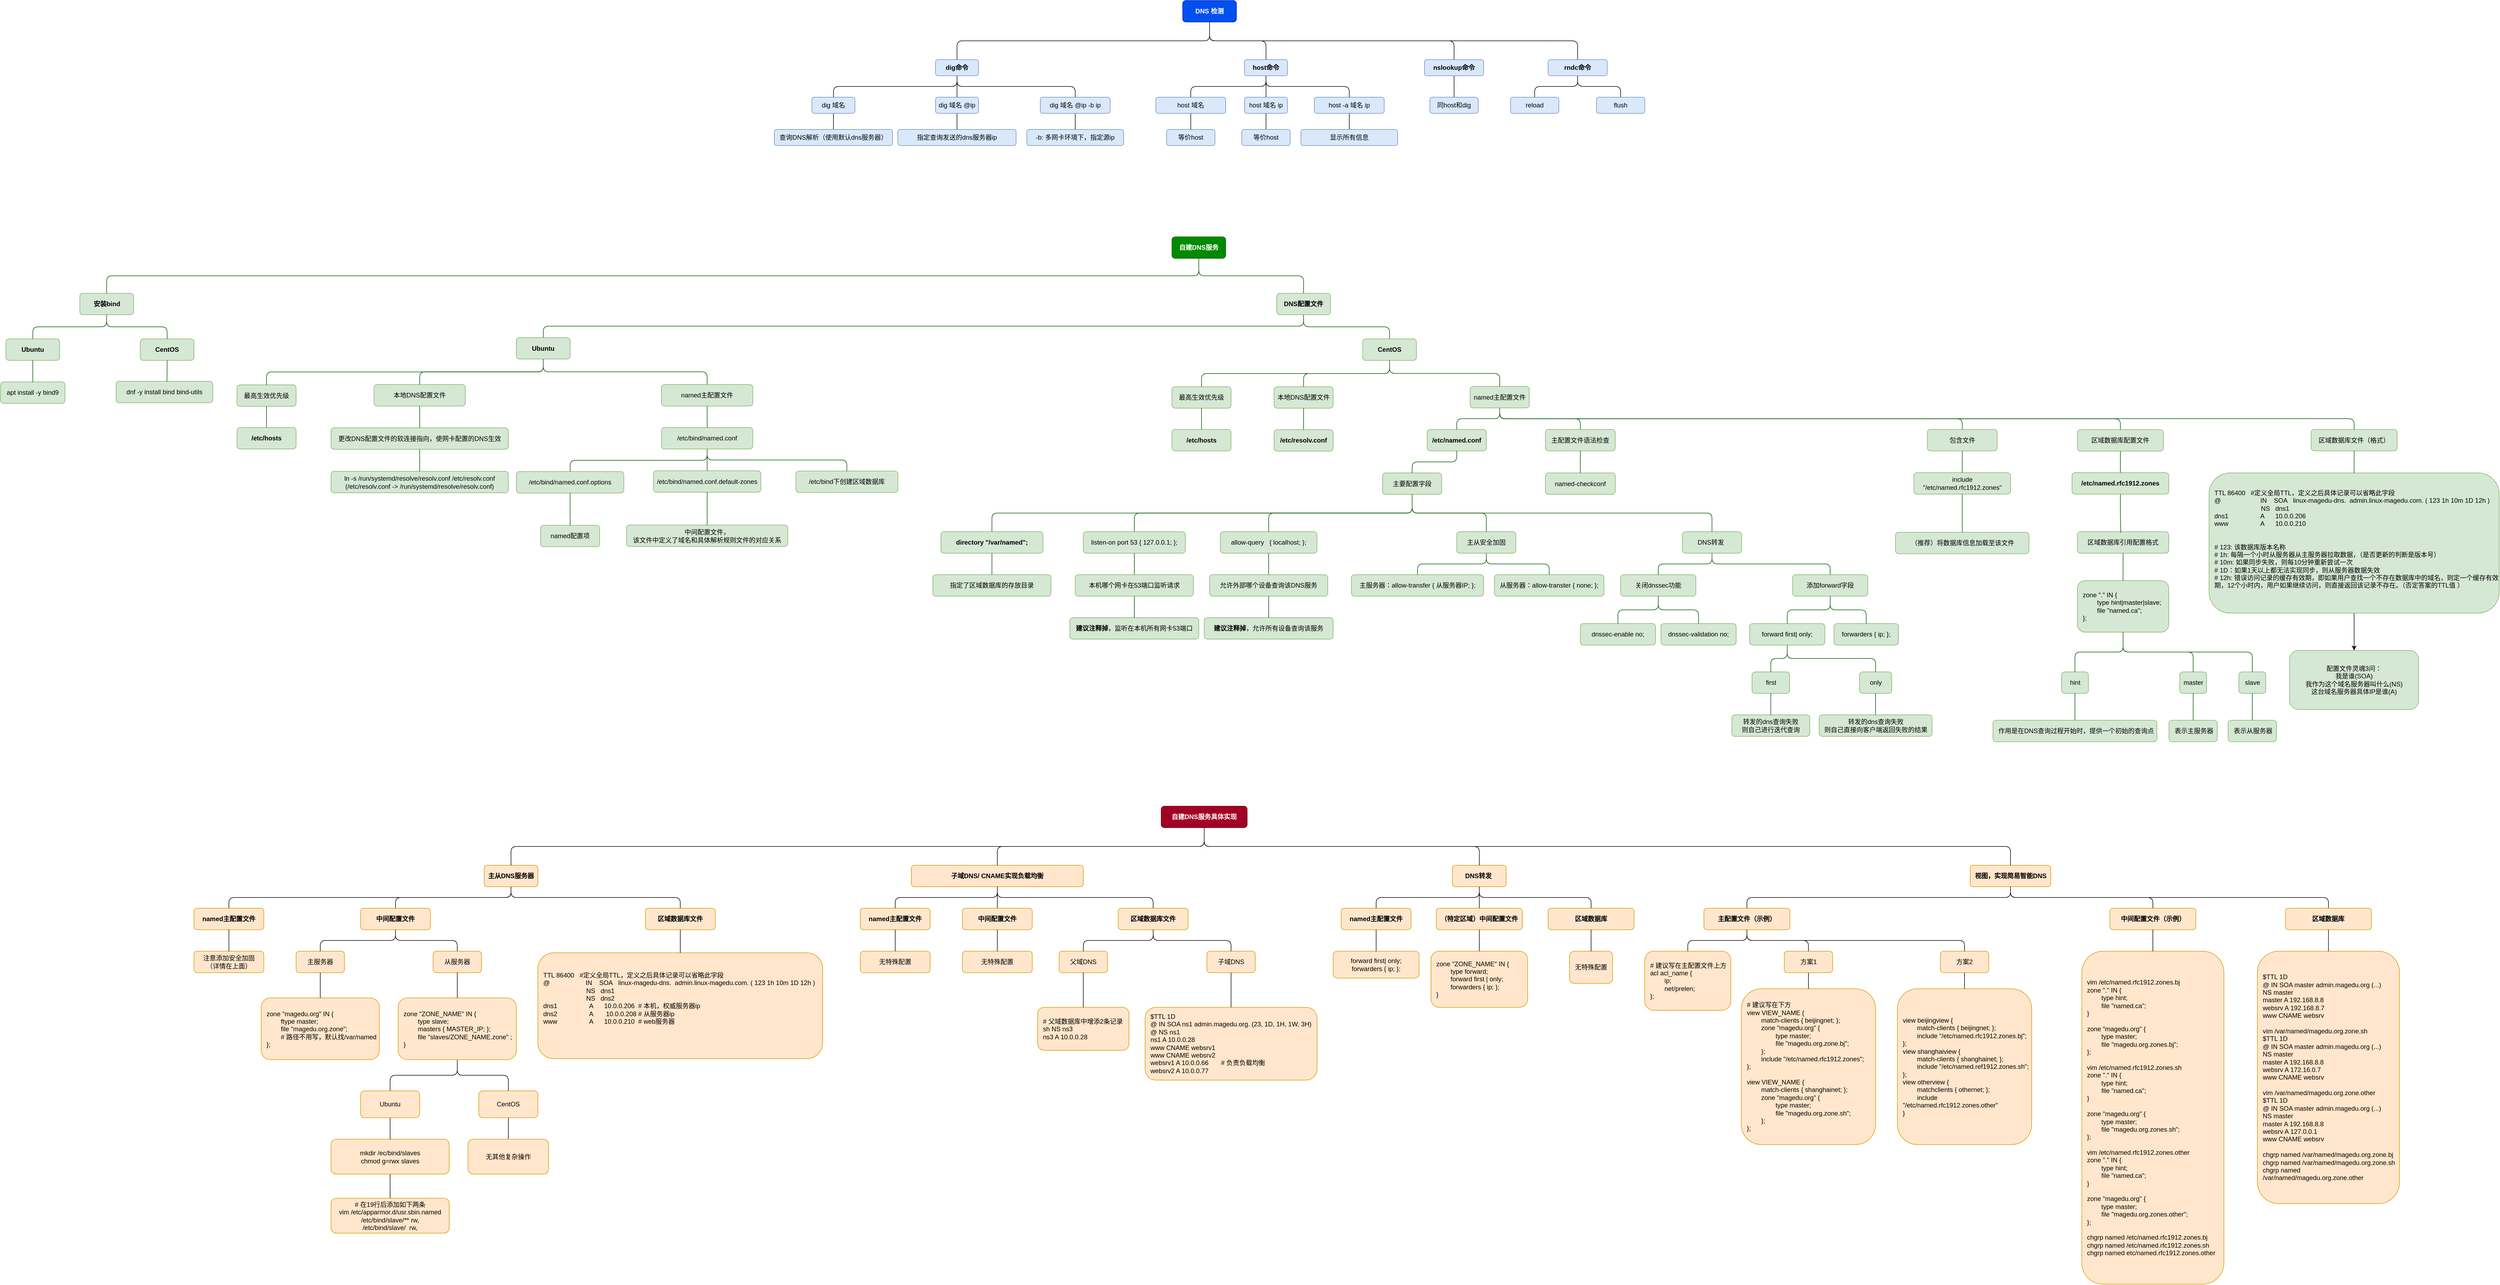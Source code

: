 <mxfile version="24.2.5" type="device">
  <diagram name="第 1 页" id="NMcdNb8Kv9cpoHteDPAA">
    <mxGraphModel dx="4555" dy="1197" grid="1" gridSize="10" guides="1" tooltips="1" connect="1" arrows="1" fold="1" page="1" pageScale="1" pageWidth="827" pageHeight="1169" math="0" shadow="0">
      <root>
        <mxCell id="0" />
        <mxCell id="1" parent="0" />
        <mxCell id="OMMxllmkutY53vAn99gH-41" style="edgeStyle=orthogonalEdgeStyle;shape=connector;curved=0;rounded=1;orthogonalLoop=1;jettySize=auto;html=1;exitX=0.5;exitY=1;exitDx=0;exitDy=0;entryX=0.5;entryY=0;entryDx=0;entryDy=0;labelBackgroundColor=default;strokeColor=default;align=center;verticalAlign=middle;fontFamily=Helvetica;fontSize=11;fontColor=default;endArrow=none;endFill=0;" parent="1" source="OMMxllmkutY53vAn99gH-1" target="OMMxllmkutY53vAn99gH-17" edge="1">
          <mxGeometry relative="1" as="geometry" />
        </mxCell>
        <mxCell id="OMMxllmkutY53vAn99gH-42" style="edgeStyle=orthogonalEdgeStyle;shape=connector;curved=0;rounded=1;orthogonalLoop=1;jettySize=auto;html=1;exitX=0.5;exitY=1;exitDx=0;exitDy=0;entryX=0.5;entryY=0;entryDx=0;entryDy=0;labelBackgroundColor=default;strokeColor=default;align=center;verticalAlign=middle;fontFamily=Helvetica;fontSize=11;fontColor=default;endArrow=none;endFill=0;" parent="1" source="OMMxllmkutY53vAn99gH-1" target="OMMxllmkutY53vAn99gH-3" edge="1">
          <mxGeometry relative="1" as="geometry" />
        </mxCell>
        <mxCell id="OMMxllmkutY53vAn99gH-43" style="edgeStyle=orthogonalEdgeStyle;shape=connector;curved=0;rounded=1;orthogonalLoop=1;jettySize=auto;html=1;exitX=0.5;exitY=1;exitDx=0;exitDy=0;entryX=0.5;entryY=0;entryDx=0;entryDy=0;labelBackgroundColor=default;strokeColor=default;align=center;verticalAlign=middle;fontFamily=Helvetica;fontSize=11;fontColor=default;endArrow=none;endFill=0;" parent="1" source="OMMxllmkutY53vAn99gH-1" target="OMMxllmkutY53vAn99gH-31" edge="1">
          <mxGeometry relative="1" as="geometry" />
        </mxCell>
        <mxCell id="OMMxllmkutY53vAn99gH-44" style="edgeStyle=orthogonalEdgeStyle;shape=connector;curved=0;rounded=1;orthogonalLoop=1;jettySize=auto;html=1;exitX=0.5;exitY=1;exitDx=0;exitDy=0;entryX=0.5;entryY=0;entryDx=0;entryDy=0;labelBackgroundColor=default;strokeColor=default;align=center;verticalAlign=middle;fontFamily=Helvetica;fontSize=11;fontColor=default;endArrow=none;endFill=0;" parent="1" source="OMMxllmkutY53vAn99gH-1" target="OMMxllmkutY53vAn99gH-34" edge="1">
          <mxGeometry relative="1" as="geometry" />
        </mxCell>
        <mxCell id="OMMxllmkutY53vAn99gH-1" value="DNS 检测" style="rounded=1;whiteSpace=wrap;html=1;fillColor=#0050ef;fontColor=#ffffff;strokeColor=#001DBC;fontStyle=1" parent="1" vertex="1">
          <mxGeometry x="-50" y="60" width="100" height="40" as="geometry" />
        </mxCell>
        <mxCell id="OMMxllmkutY53vAn99gH-8" style="edgeStyle=orthogonalEdgeStyle;shape=connector;curved=0;rounded=1;orthogonalLoop=1;jettySize=auto;html=1;exitX=0.5;exitY=1;exitDx=0;exitDy=0;labelBackgroundColor=default;strokeColor=default;align=center;verticalAlign=middle;fontFamily=Helvetica;fontSize=11;fontColor=default;endArrow=none;endFill=0;" parent="1" source="OMMxllmkutY53vAn99gH-3" target="OMMxllmkutY53vAn99gH-4" edge="1">
          <mxGeometry relative="1" as="geometry" />
        </mxCell>
        <mxCell id="OMMxllmkutY53vAn99gH-15" style="edgeStyle=orthogonalEdgeStyle;shape=connector;curved=0;rounded=1;orthogonalLoop=1;jettySize=auto;html=1;exitX=0.5;exitY=1;exitDx=0;exitDy=0;entryX=0.5;entryY=0;entryDx=0;entryDy=0;labelBackgroundColor=default;strokeColor=default;align=center;verticalAlign=middle;fontFamily=Helvetica;fontSize=11;fontColor=default;endArrow=none;endFill=0;" parent="1" source="OMMxllmkutY53vAn99gH-3" target="OMMxllmkutY53vAn99gH-9" edge="1">
          <mxGeometry relative="1" as="geometry" />
        </mxCell>
        <mxCell id="OMMxllmkutY53vAn99gH-16" style="edgeStyle=orthogonalEdgeStyle;shape=connector;curved=0;rounded=1;orthogonalLoop=1;jettySize=auto;html=1;exitX=0.5;exitY=1;exitDx=0;exitDy=0;entryX=0.5;entryY=0;entryDx=0;entryDy=0;labelBackgroundColor=default;strokeColor=default;align=center;verticalAlign=middle;fontFamily=Helvetica;fontSize=11;fontColor=default;endArrow=none;endFill=0;" parent="1" source="OMMxllmkutY53vAn99gH-3" target="OMMxllmkutY53vAn99gH-12" edge="1">
          <mxGeometry relative="1" as="geometry" />
        </mxCell>
        <mxCell id="OMMxllmkutY53vAn99gH-3" value="&lt;b&gt;dig命令&lt;/b&gt;" style="rounded=1;whiteSpace=wrap;html=1;fillColor=#dae8fc;strokeColor=#6c8ebf;fontStyle=0" parent="1" vertex="1">
          <mxGeometry x="-510" y="170" width="80" height="30" as="geometry" />
        </mxCell>
        <mxCell id="OMMxllmkutY53vAn99gH-6" style="edgeStyle=orthogonalEdgeStyle;rounded=1;orthogonalLoop=1;jettySize=auto;html=1;exitX=0.5;exitY=1;exitDx=0;exitDy=0;entryX=0.5;entryY=0;entryDx=0;entryDy=0;curved=0;endArrow=none;endFill=0;" parent="1" source="OMMxllmkutY53vAn99gH-4" target="OMMxllmkutY53vAn99gH-5" edge="1">
          <mxGeometry relative="1" as="geometry" />
        </mxCell>
        <mxCell id="OMMxllmkutY53vAn99gH-4" value="dig 域名" style="rounded=1;whiteSpace=wrap;html=1;fillColor=#dae8fc;strokeColor=#6c8ebf;fontStyle=0" parent="1" vertex="1">
          <mxGeometry x="-740" y="240" width="80" height="30" as="geometry" />
        </mxCell>
        <mxCell id="OMMxllmkutY53vAn99gH-5" value="查询DNS解析（使用默认dns服务器）" style="rounded=1;whiteSpace=wrap;html=1;fillColor=#dae8fc;strokeColor=#6c8ebf;fontStyle=0" parent="1" vertex="1">
          <mxGeometry x="-810" y="300" width="220" height="30" as="geometry" />
        </mxCell>
        <mxCell id="OMMxllmkutY53vAn99gH-11" style="edgeStyle=orthogonalEdgeStyle;shape=connector;curved=0;rounded=1;orthogonalLoop=1;jettySize=auto;html=1;exitX=0.5;exitY=1;exitDx=0;exitDy=0;entryX=0.5;entryY=0;entryDx=0;entryDy=0;labelBackgroundColor=default;strokeColor=default;align=center;verticalAlign=middle;fontFamily=Helvetica;fontSize=11;fontColor=default;endArrow=none;endFill=0;" parent="1" source="OMMxllmkutY53vAn99gH-9" target="OMMxllmkutY53vAn99gH-10" edge="1">
          <mxGeometry relative="1" as="geometry" />
        </mxCell>
        <mxCell id="OMMxllmkutY53vAn99gH-9" value="dig 域名 @ip" style="rounded=1;whiteSpace=wrap;html=1;fillColor=#dae8fc;strokeColor=#6c8ebf;fontStyle=0" parent="1" vertex="1">
          <mxGeometry x="-510" y="240" width="80" height="30" as="geometry" />
        </mxCell>
        <mxCell id="OMMxllmkutY53vAn99gH-10" value="指定查询发送的dns服务器ip" style="rounded=1;whiteSpace=wrap;html=1;fillColor=#dae8fc;strokeColor=#6c8ebf;fontStyle=0" parent="1" vertex="1">
          <mxGeometry x="-580" y="300" width="220" height="30" as="geometry" />
        </mxCell>
        <mxCell id="OMMxllmkutY53vAn99gH-14" style="edgeStyle=orthogonalEdgeStyle;shape=connector;curved=0;rounded=1;orthogonalLoop=1;jettySize=auto;html=1;exitX=0.5;exitY=1;exitDx=0;exitDy=0;entryX=0.5;entryY=0;entryDx=0;entryDy=0;labelBackgroundColor=default;strokeColor=default;align=center;verticalAlign=middle;fontFamily=Helvetica;fontSize=11;fontColor=default;endArrow=none;endFill=0;" parent="1" source="OMMxllmkutY53vAn99gH-12" target="OMMxllmkutY53vAn99gH-13" edge="1">
          <mxGeometry relative="1" as="geometry" />
        </mxCell>
        <mxCell id="OMMxllmkutY53vAn99gH-12" value="dig 域名 @ip -b ip" style="rounded=1;whiteSpace=wrap;html=1;fillColor=#dae8fc;strokeColor=#6c8ebf;fontStyle=0" parent="1" vertex="1">
          <mxGeometry x="-315" y="240" width="130" height="30" as="geometry" />
        </mxCell>
        <mxCell id="OMMxllmkutY53vAn99gH-13" value="-b: 多网卡环境下，指定源ip" style="rounded=1;whiteSpace=wrap;html=1;fillColor=#dae8fc;strokeColor=#6c8ebf;fontStyle=0" parent="1" vertex="1">
          <mxGeometry x="-340" y="300" width="180" height="30" as="geometry" />
        </mxCell>
        <mxCell id="OMMxllmkutY53vAn99gH-28" style="edgeStyle=orthogonalEdgeStyle;shape=connector;curved=0;rounded=1;orthogonalLoop=1;jettySize=auto;html=1;exitX=0.5;exitY=1;exitDx=0;exitDy=0;entryX=0.5;entryY=0;entryDx=0;entryDy=0;labelBackgroundColor=default;strokeColor=default;align=center;verticalAlign=middle;fontFamily=Helvetica;fontSize=11;fontColor=default;endArrow=none;endFill=0;" parent="1" source="OMMxllmkutY53vAn99gH-17" target="OMMxllmkutY53vAn99gH-20" edge="1">
          <mxGeometry relative="1" as="geometry" />
        </mxCell>
        <mxCell id="OMMxllmkutY53vAn99gH-29" style="edgeStyle=orthogonalEdgeStyle;shape=connector;curved=0;rounded=1;orthogonalLoop=1;jettySize=auto;html=1;exitX=0.5;exitY=1;exitDx=0;exitDy=0;entryX=0.5;entryY=0;entryDx=0;entryDy=0;labelBackgroundColor=default;strokeColor=default;align=center;verticalAlign=middle;fontFamily=Helvetica;fontSize=11;fontColor=default;endArrow=none;endFill=0;" parent="1" source="OMMxllmkutY53vAn99gH-17" target="OMMxllmkutY53vAn99gH-19" edge="1">
          <mxGeometry relative="1" as="geometry" />
        </mxCell>
        <mxCell id="OMMxllmkutY53vAn99gH-30" style="edgeStyle=orthogonalEdgeStyle;shape=connector;curved=0;rounded=1;orthogonalLoop=1;jettySize=auto;html=1;exitX=0.5;exitY=1;exitDx=0;exitDy=0;entryX=0.5;entryY=0;entryDx=0;entryDy=0;labelBackgroundColor=default;strokeColor=default;align=center;verticalAlign=middle;fontFamily=Helvetica;fontSize=11;fontColor=default;endArrow=none;endFill=0;" parent="1" source="OMMxllmkutY53vAn99gH-17" target="OMMxllmkutY53vAn99gH-21" edge="1">
          <mxGeometry relative="1" as="geometry" />
        </mxCell>
        <mxCell id="OMMxllmkutY53vAn99gH-17" value="&lt;b&gt;host命令&lt;/b&gt;" style="rounded=1;whiteSpace=wrap;html=1;fillColor=#dae8fc;strokeColor=#6c8ebf;fontStyle=0" parent="1" vertex="1">
          <mxGeometry x="65" y="170" width="80" height="30" as="geometry" />
        </mxCell>
        <mxCell id="OMMxllmkutY53vAn99gH-25" style="edgeStyle=orthogonalEdgeStyle;shape=connector;curved=0;rounded=1;orthogonalLoop=1;jettySize=auto;html=1;exitX=0.5;exitY=1;exitDx=0;exitDy=0;entryX=0.5;entryY=0;entryDx=0;entryDy=0;labelBackgroundColor=default;strokeColor=default;align=center;verticalAlign=middle;fontFamily=Helvetica;fontSize=11;fontColor=default;endArrow=none;endFill=0;" parent="1" source="OMMxllmkutY53vAn99gH-19" target="OMMxllmkutY53vAn99gH-23" edge="1">
          <mxGeometry relative="1" as="geometry" />
        </mxCell>
        <mxCell id="OMMxllmkutY53vAn99gH-19" value="host 域名" style="rounded=1;whiteSpace=wrap;html=1;fillColor=#dae8fc;strokeColor=#6c8ebf;fontStyle=0" parent="1" vertex="1">
          <mxGeometry x="-100" y="240" width="130" height="30" as="geometry" />
        </mxCell>
        <mxCell id="OMMxllmkutY53vAn99gH-26" style="edgeStyle=orthogonalEdgeStyle;shape=connector;curved=0;rounded=1;orthogonalLoop=1;jettySize=auto;html=1;exitX=0.5;exitY=1;exitDx=0;exitDy=0;entryX=0.5;entryY=0;entryDx=0;entryDy=0;labelBackgroundColor=default;strokeColor=default;align=center;verticalAlign=middle;fontFamily=Helvetica;fontSize=11;fontColor=default;endArrow=none;endFill=0;" parent="1" source="OMMxllmkutY53vAn99gH-20" target="OMMxllmkutY53vAn99gH-24" edge="1">
          <mxGeometry relative="1" as="geometry" />
        </mxCell>
        <mxCell id="OMMxllmkutY53vAn99gH-20" value="host 域名 ip" style="rounded=1;whiteSpace=wrap;html=1;fillColor=#dae8fc;strokeColor=#6c8ebf;fontStyle=0" parent="1" vertex="1">
          <mxGeometry x="65" y="240" width="80" height="30" as="geometry" />
        </mxCell>
        <mxCell id="OMMxllmkutY53vAn99gH-27" style="edgeStyle=orthogonalEdgeStyle;shape=connector;curved=0;rounded=1;orthogonalLoop=1;jettySize=auto;html=1;exitX=0.5;exitY=1;exitDx=0;exitDy=0;entryX=0.5;entryY=0;entryDx=0;entryDy=0;labelBackgroundColor=default;strokeColor=default;align=center;verticalAlign=middle;fontFamily=Helvetica;fontSize=11;fontColor=default;endArrow=none;endFill=0;" parent="1" source="OMMxllmkutY53vAn99gH-21" target="OMMxllmkutY53vAn99gH-22" edge="1">
          <mxGeometry relative="1" as="geometry" />
        </mxCell>
        <mxCell id="OMMxllmkutY53vAn99gH-21" value="host -a 域名 ip" style="rounded=1;whiteSpace=wrap;html=1;fillColor=#dae8fc;strokeColor=#6c8ebf;fontStyle=0" parent="1" vertex="1">
          <mxGeometry x="195" y="240" width="130" height="30" as="geometry" />
        </mxCell>
        <mxCell id="OMMxllmkutY53vAn99gH-22" value="显示所有信息" style="rounded=1;whiteSpace=wrap;html=1;fillColor=#dae8fc;strokeColor=#6c8ebf;fontStyle=0" parent="1" vertex="1">
          <mxGeometry x="170" y="300" width="180" height="30" as="geometry" />
        </mxCell>
        <mxCell id="OMMxllmkutY53vAn99gH-23" value="等价host" style="rounded=1;whiteSpace=wrap;html=1;fillColor=#dae8fc;strokeColor=#6c8ebf;fontStyle=0" parent="1" vertex="1">
          <mxGeometry x="-80" y="300" width="90" height="30" as="geometry" />
        </mxCell>
        <mxCell id="OMMxllmkutY53vAn99gH-24" value="等价host" style="rounded=1;whiteSpace=wrap;html=1;fillColor=#dae8fc;strokeColor=#6c8ebf;fontStyle=0" parent="1" vertex="1">
          <mxGeometry x="60" y="300" width="90" height="30" as="geometry" />
        </mxCell>
        <mxCell id="OMMxllmkutY53vAn99gH-33" style="edgeStyle=orthogonalEdgeStyle;shape=connector;curved=0;rounded=1;orthogonalLoop=1;jettySize=auto;html=1;exitX=0.5;exitY=1;exitDx=0;exitDy=0;labelBackgroundColor=default;strokeColor=default;align=center;verticalAlign=middle;fontFamily=Helvetica;fontSize=11;fontColor=default;endArrow=none;endFill=0;" parent="1" source="OMMxllmkutY53vAn99gH-31" target="OMMxllmkutY53vAn99gH-32" edge="1">
          <mxGeometry relative="1" as="geometry" />
        </mxCell>
        <mxCell id="OMMxllmkutY53vAn99gH-31" value="&lt;b&gt;nslookup命令&lt;/b&gt;" style="rounded=1;whiteSpace=wrap;html=1;fillColor=#dae8fc;strokeColor=#6c8ebf;fontStyle=0" parent="1" vertex="1">
          <mxGeometry x="400" y="170" width="110" height="30" as="geometry" />
        </mxCell>
        <mxCell id="OMMxllmkutY53vAn99gH-32" value="同host和dig" style="rounded=1;whiteSpace=wrap;html=1;fillColor=#dae8fc;strokeColor=#6c8ebf;fontStyle=0" parent="1" vertex="1">
          <mxGeometry x="410" y="240" width="90" height="30" as="geometry" />
        </mxCell>
        <mxCell id="OMMxllmkutY53vAn99gH-38" style="edgeStyle=orthogonalEdgeStyle;shape=connector;curved=0;rounded=1;orthogonalLoop=1;jettySize=auto;html=1;exitX=0.5;exitY=1;exitDx=0;exitDy=0;entryX=0.5;entryY=0;entryDx=0;entryDy=0;labelBackgroundColor=default;strokeColor=default;align=center;verticalAlign=middle;fontFamily=Helvetica;fontSize=11;fontColor=default;endArrow=none;endFill=0;" parent="1" source="OMMxllmkutY53vAn99gH-34" target="OMMxllmkutY53vAn99gH-37" edge="1">
          <mxGeometry relative="1" as="geometry" />
        </mxCell>
        <mxCell id="OMMxllmkutY53vAn99gH-39" style="edgeStyle=orthogonalEdgeStyle;shape=connector;curved=0;rounded=1;orthogonalLoop=1;jettySize=auto;html=1;exitX=0.5;exitY=1;exitDx=0;exitDy=0;entryX=0.5;entryY=0;entryDx=0;entryDy=0;labelBackgroundColor=default;strokeColor=default;align=center;verticalAlign=middle;fontFamily=Helvetica;fontSize=11;fontColor=default;endArrow=none;endFill=0;" parent="1" source="OMMxllmkutY53vAn99gH-34" target="OMMxllmkutY53vAn99gH-36" edge="1">
          <mxGeometry relative="1" as="geometry" />
        </mxCell>
        <mxCell id="OMMxllmkutY53vAn99gH-34" value="&lt;b&gt;rndc命令&lt;/b&gt;" style="rounded=1;whiteSpace=wrap;html=1;fillColor=#dae8fc;strokeColor=#6c8ebf;fontStyle=0" parent="1" vertex="1">
          <mxGeometry x="630" y="170" width="110" height="30" as="geometry" />
        </mxCell>
        <mxCell id="OMMxllmkutY53vAn99gH-36" value="flush" style="rounded=1;whiteSpace=wrap;html=1;fillColor=#dae8fc;strokeColor=#6c8ebf;fontStyle=0" parent="1" vertex="1">
          <mxGeometry x="720" y="240" width="90" height="30" as="geometry" />
        </mxCell>
        <mxCell id="OMMxllmkutY53vAn99gH-37" value="reload" style="rounded=1;whiteSpace=wrap;html=1;fillColor=#dae8fc;strokeColor=#6c8ebf;fontStyle=0" parent="1" vertex="1">
          <mxGeometry x="560" y="240" width="90" height="30" as="geometry" />
        </mxCell>
        <mxCell id="OMMxllmkutY53vAn99gH-286" value="" style="group" parent="1" vertex="1" connectable="0">
          <mxGeometry x="-2250" y="500" width="4650" height="980" as="geometry" />
        </mxCell>
        <mxCell id="OMMxllmkutY53vAn99gH-2" value="自建DNS服务" style="rounded=1;whiteSpace=wrap;html=1;fillColor=#008a00;strokeColor=#005700;fontStyle=1;fontColor=#ffffff;" parent="OMMxllmkutY53vAn99gH-286" vertex="1">
          <mxGeometry x="2180" width="100" height="40" as="geometry" />
        </mxCell>
        <mxCell id="OMMxllmkutY53vAn99gH-47" value="&lt;b&gt;DNS配置文件&lt;br&gt;&lt;/b&gt;" style="rounded=1;whiteSpace=wrap;html=1;fillColor=#d5e8d4;strokeColor=#82b366;fontStyle=0;" parent="OMMxllmkutY53vAn99gH-286" vertex="1">
          <mxGeometry x="2375" y="105" width="100" height="40" as="geometry" />
        </mxCell>
        <mxCell id="OMMxllmkutY53vAn99gH-202" style="edgeStyle=orthogonalEdgeStyle;shape=connector;curved=0;rounded=1;orthogonalLoop=1;jettySize=auto;html=1;exitX=0.5;exitY=1;exitDx=0;exitDy=0;entryX=0.5;entryY=0;entryDx=0;entryDy=0;labelBackgroundColor=default;strokeColor=#005700;align=center;verticalAlign=middle;fontFamily=Helvetica;fontSize=11;fontColor=default;endArrow=none;endFill=0;fillColor=#008a00;" parent="OMMxllmkutY53vAn99gH-286" source="OMMxllmkutY53vAn99gH-2" target="OMMxllmkutY53vAn99gH-47" edge="1">
          <mxGeometry relative="1" as="geometry" />
        </mxCell>
        <mxCell id="OMMxllmkutY53vAn99gH-48" value="&lt;b&gt;Ubuntu&lt;br&gt;&lt;/b&gt;" style="rounded=1;whiteSpace=wrap;html=1;fillColor=#d5e8d4;strokeColor=#82b366;fontStyle=0;" parent="OMMxllmkutY53vAn99gH-286" vertex="1">
          <mxGeometry x="960" y="187.5" width="100" height="40" as="geometry" />
        </mxCell>
        <mxCell id="OMMxllmkutY53vAn99gH-50" style="edgeStyle=orthogonalEdgeStyle;shape=connector;curved=0;rounded=1;orthogonalLoop=1;jettySize=auto;html=1;exitX=0.5;exitY=1;exitDx=0;exitDy=0;entryX=0.5;entryY=0;entryDx=0;entryDy=0;labelBackgroundColor=default;strokeColor=#005700;align=center;verticalAlign=middle;fontFamily=Helvetica;fontSize=11;fontColor=default;endArrow=none;endFill=0;fillColor=#008a00;" parent="OMMxllmkutY53vAn99gH-286" source="OMMxllmkutY53vAn99gH-47" target="OMMxllmkutY53vAn99gH-48" edge="1">
          <mxGeometry relative="1" as="geometry" />
        </mxCell>
        <mxCell id="OMMxllmkutY53vAn99gH-49" value="&lt;b&gt;CentOS&lt;br&gt;&lt;/b&gt;" style="rounded=1;whiteSpace=wrap;html=1;fillColor=#d5e8d4;strokeColor=#82b366;fontStyle=0;" parent="OMMxllmkutY53vAn99gH-286" vertex="1">
          <mxGeometry x="2535" y="190" width="100" height="40" as="geometry" />
        </mxCell>
        <mxCell id="OMMxllmkutY53vAn99gH-51" style="edgeStyle=orthogonalEdgeStyle;shape=connector;curved=0;rounded=1;orthogonalLoop=1;jettySize=auto;html=1;exitX=0.5;exitY=1;exitDx=0;exitDy=0;entryX=0.5;entryY=0;entryDx=0;entryDy=0;labelBackgroundColor=default;strokeColor=#005700;align=center;verticalAlign=middle;fontFamily=Helvetica;fontSize=11;fontColor=default;endArrow=none;endFill=0;fillColor=#008a00;" parent="OMMxllmkutY53vAn99gH-286" source="OMMxllmkutY53vAn99gH-47" target="OMMxllmkutY53vAn99gH-49" edge="1">
          <mxGeometry relative="1" as="geometry" />
        </mxCell>
        <mxCell id="OMMxllmkutY53vAn99gH-52" value="&lt;span&gt;安装bind&lt;br&gt;&lt;/span&gt;" style="rounded=1;whiteSpace=wrap;html=1;fillColor=#d5e8d4;strokeColor=#82b366;fontStyle=1;" parent="OMMxllmkutY53vAn99gH-286" vertex="1">
          <mxGeometry x="147.5" y="105" width="100" height="40" as="geometry" />
        </mxCell>
        <mxCell id="OMMxllmkutY53vAn99gH-203" style="edgeStyle=orthogonalEdgeStyle;shape=connector;curved=0;rounded=1;orthogonalLoop=1;jettySize=auto;html=1;exitX=0.5;exitY=1;exitDx=0;exitDy=0;entryX=0.5;entryY=0;entryDx=0;entryDy=0;labelBackgroundColor=default;strokeColor=#005700;align=center;verticalAlign=middle;fontFamily=Helvetica;fontSize=11;fontColor=default;endArrow=none;endFill=0;fillColor=#008a00;" parent="OMMxllmkutY53vAn99gH-286" source="OMMxllmkutY53vAn99gH-2" target="OMMxllmkutY53vAn99gH-52" edge="1">
          <mxGeometry relative="1" as="geometry" />
        </mxCell>
        <mxCell id="OMMxllmkutY53vAn99gH-53" value="&lt;b&gt;Ubuntu&lt;br&gt;&lt;/b&gt;" style="rounded=1;whiteSpace=wrap;html=1;fillColor=#d5e8d4;strokeColor=#82b366;fontStyle=0;" parent="OMMxllmkutY53vAn99gH-286" vertex="1">
          <mxGeometry x="10" y="190" width="100" height="40" as="geometry" />
        </mxCell>
        <mxCell id="OMMxllmkutY53vAn99gH-55" style="edgeStyle=orthogonalEdgeStyle;shape=connector;curved=0;rounded=1;orthogonalLoop=1;jettySize=auto;html=1;exitX=0.5;exitY=1;exitDx=0;exitDy=0;entryX=0.5;entryY=0;entryDx=0;entryDy=0;labelBackgroundColor=default;strokeColor=#005700;align=center;verticalAlign=middle;fontFamily=Helvetica;fontSize=11;fontColor=default;endArrow=none;endFill=0;fillColor=#008a00;" parent="OMMxllmkutY53vAn99gH-286" source="OMMxllmkutY53vAn99gH-52" target="OMMxllmkutY53vAn99gH-53" edge="1">
          <mxGeometry relative="1" as="geometry" />
        </mxCell>
        <mxCell id="OMMxllmkutY53vAn99gH-54" value="&lt;b&gt;CentOS&lt;br&gt;&lt;/b&gt;" style="rounded=1;whiteSpace=wrap;html=1;fillColor=#d5e8d4;strokeColor=#82b366;fontStyle=0;" parent="OMMxllmkutY53vAn99gH-286" vertex="1">
          <mxGeometry x="260" y="190" width="100" height="40" as="geometry" />
        </mxCell>
        <mxCell id="OMMxllmkutY53vAn99gH-57" style="edgeStyle=orthogonalEdgeStyle;shape=connector;curved=0;rounded=1;orthogonalLoop=1;jettySize=auto;html=1;exitX=0.5;exitY=1;exitDx=0;exitDy=0;entryX=0.5;entryY=0;entryDx=0;entryDy=0;labelBackgroundColor=default;strokeColor=#005700;align=center;verticalAlign=middle;fontFamily=Helvetica;fontSize=11;fontColor=default;endArrow=none;endFill=0;fillColor=#008a00;" parent="OMMxllmkutY53vAn99gH-286" source="OMMxllmkutY53vAn99gH-52" target="OMMxllmkutY53vAn99gH-54" edge="1">
          <mxGeometry relative="1" as="geometry" />
        </mxCell>
        <mxCell id="OMMxllmkutY53vAn99gH-58" value="&lt;span&gt;apt install -y bind9&lt;br&gt;&lt;/span&gt;" style="rounded=1;whiteSpace=wrap;html=1;fillColor=#d5e8d4;strokeColor=#82b366;fontStyle=0;" parent="OMMxllmkutY53vAn99gH-286" vertex="1">
          <mxGeometry y="270" width="120" height="40" as="geometry" />
        </mxCell>
        <mxCell id="OMMxllmkutY53vAn99gH-59" style="edgeStyle=orthogonalEdgeStyle;shape=connector;curved=0;rounded=1;orthogonalLoop=1;jettySize=auto;html=1;exitX=0.5;exitY=1;exitDx=0;exitDy=0;entryX=0.5;entryY=0;entryDx=0;entryDy=0;labelBackgroundColor=default;strokeColor=#005700;align=center;verticalAlign=middle;fontFamily=Helvetica;fontSize=11;fontColor=default;endArrow=none;endFill=0;fillColor=#008a00;" parent="OMMxllmkutY53vAn99gH-286" source="OMMxllmkutY53vAn99gH-53" target="OMMxllmkutY53vAn99gH-58" edge="1">
          <mxGeometry relative="1" as="geometry" />
        </mxCell>
        <mxCell id="OMMxllmkutY53vAn99gH-60" value="dnf -y install bind bind-utils" style="rounded=1;whiteSpace=wrap;html=1;fillColor=#d5e8d4;strokeColor=#82b366;" parent="OMMxllmkutY53vAn99gH-286" vertex="1">
          <mxGeometry x="215" y="269" width="180" height="40" as="geometry" />
        </mxCell>
        <mxCell id="OMMxllmkutY53vAn99gH-61" style="edgeStyle=orthogonalEdgeStyle;shape=connector;curved=0;rounded=1;orthogonalLoop=1;jettySize=auto;html=1;entryX=0.526;entryY=0.011;entryDx=0;entryDy=0;entryPerimeter=0;labelBackgroundColor=default;strokeColor=#005700;align=center;verticalAlign=middle;fontFamily=Helvetica;fontSize=11;fontColor=default;endArrow=none;endFill=0;fillColor=#008a00;" parent="OMMxllmkutY53vAn99gH-286" source="OMMxllmkutY53vAn99gH-54" target="OMMxllmkutY53vAn99gH-60" edge="1">
          <mxGeometry relative="1" as="geometry" />
        </mxCell>
        <mxCell id="OMMxllmkutY53vAn99gH-63" value="本地DNS配置文件" style="rounded=1;whiteSpace=wrap;html=1;fillColor=#d5e8d4;strokeColor=#82b366;fontStyle=0;" parent="OMMxllmkutY53vAn99gH-286" vertex="1">
          <mxGeometry x="2370" y="279" width="110" height="40" as="geometry" />
        </mxCell>
        <mxCell id="OMMxllmkutY53vAn99gH-65" style="edgeStyle=orthogonalEdgeStyle;shape=connector;curved=0;rounded=1;orthogonalLoop=1;jettySize=auto;html=1;exitX=0.5;exitY=1;exitDx=0;exitDy=0;entryX=0.5;entryY=0;entryDx=0;entryDy=0;labelBackgroundColor=default;strokeColor=#005700;align=center;verticalAlign=middle;fontFamily=Helvetica;fontSize=11;fontColor=default;endArrow=none;endFill=0;fillColor=#008a00;" parent="OMMxllmkutY53vAn99gH-286" source="OMMxllmkutY53vAn99gH-49" target="OMMxllmkutY53vAn99gH-63" edge="1">
          <mxGeometry relative="1" as="geometry" />
        </mxCell>
        <mxCell id="OMMxllmkutY53vAn99gH-66" value="/etc/resolv.conf" style="rounded=1;whiteSpace=wrap;html=1;fillColor=#d5e8d4;strokeColor=#82b366;fontStyle=1;" parent="OMMxllmkutY53vAn99gH-286" vertex="1">
          <mxGeometry x="2370" y="359" width="110" height="40" as="geometry" />
        </mxCell>
        <mxCell id="OMMxllmkutY53vAn99gH-67" style="edgeStyle=orthogonalEdgeStyle;shape=connector;curved=0;rounded=1;orthogonalLoop=1;jettySize=auto;html=1;exitX=0.5;exitY=1;exitDx=0;exitDy=0;entryX=0.5;entryY=0;entryDx=0;entryDy=0;labelBackgroundColor=default;strokeColor=#005700;align=center;verticalAlign=middle;fontFamily=Helvetica;fontSize=11;fontColor=default;endArrow=none;endFill=0;fillColor=#008a00;" parent="OMMxllmkutY53vAn99gH-286" source="OMMxllmkutY53vAn99gH-63" target="OMMxllmkutY53vAn99gH-66" edge="1">
          <mxGeometry relative="1" as="geometry" />
        </mxCell>
        <mxCell id="OMMxllmkutY53vAn99gH-68" value="named主配置文件" style="rounded=1;whiteSpace=wrap;html=1;fillColor=#d5e8d4;strokeColor=#82b366;fontStyle=0;" parent="OMMxllmkutY53vAn99gH-286" vertex="1">
          <mxGeometry x="2735" y="278.5" width="110" height="40" as="geometry" />
        </mxCell>
        <mxCell id="OMMxllmkutY53vAn99gH-78" style="edgeStyle=orthogonalEdgeStyle;shape=connector;curved=0;rounded=1;orthogonalLoop=1;jettySize=auto;html=1;exitX=0.5;exitY=1;exitDx=0;exitDy=0;entryX=0.5;entryY=0;entryDx=0;entryDy=0;labelBackgroundColor=default;strokeColor=#005700;align=center;verticalAlign=middle;fontFamily=Helvetica;fontSize=11;fontColor=default;endArrow=none;endFill=0;fillColor=#008a00;" parent="OMMxllmkutY53vAn99gH-286" source="OMMxllmkutY53vAn99gH-49" target="OMMxllmkutY53vAn99gH-68" edge="1">
          <mxGeometry relative="1" as="geometry" />
        </mxCell>
        <mxCell id="OMMxllmkutY53vAn99gH-69" value="/etc/named.conf" style="rounded=1;whiteSpace=wrap;html=1;fillColor=#d5e8d4;strokeColor=#82b366;fontStyle=1;" parent="OMMxllmkutY53vAn99gH-286" vertex="1">
          <mxGeometry x="2655" y="358.5" width="110" height="40" as="geometry" />
        </mxCell>
        <mxCell id="OMMxllmkutY53vAn99gH-71" style="edgeStyle=orthogonalEdgeStyle;shape=connector;curved=0;rounded=1;orthogonalLoop=1;jettySize=auto;html=1;exitX=0.5;exitY=1;exitDx=0;exitDy=0;entryX=0.5;entryY=0;entryDx=0;entryDy=0;labelBackgroundColor=default;strokeColor=#005700;align=center;verticalAlign=middle;fontFamily=Helvetica;fontSize=11;fontColor=default;endArrow=none;endFill=0;fillColor=#008a00;" parent="OMMxllmkutY53vAn99gH-286" source="OMMxllmkutY53vAn99gH-68" target="OMMxllmkutY53vAn99gH-69" edge="1">
          <mxGeometry relative="1" as="geometry" />
        </mxCell>
        <mxCell id="OMMxllmkutY53vAn99gH-74" value="主配置文件语法检查" style="rounded=1;whiteSpace=wrap;html=1;fillColor=#d5e8d4;strokeColor=#82b366;fontStyle=0;" parent="OMMxllmkutY53vAn99gH-286" vertex="1">
          <mxGeometry x="2875" y="358.5" width="130" height="40" as="geometry" />
        </mxCell>
        <mxCell id="OMMxllmkutY53vAn99gH-75" style="edgeStyle=orthogonalEdgeStyle;shape=connector;curved=0;rounded=1;orthogonalLoop=1;jettySize=auto;html=1;exitX=0.5;exitY=1;exitDx=0;exitDy=0;entryX=0.5;entryY=0;entryDx=0;entryDy=0;labelBackgroundColor=default;strokeColor=#005700;align=center;verticalAlign=middle;fontFamily=Helvetica;fontSize=11;fontColor=default;endArrow=none;endFill=0;fillColor=#008a00;" parent="OMMxllmkutY53vAn99gH-286" source="OMMxllmkutY53vAn99gH-68" target="OMMxllmkutY53vAn99gH-74" edge="1">
          <mxGeometry relative="1" as="geometry" />
        </mxCell>
        <mxCell id="OMMxllmkutY53vAn99gH-76" value="named-checkconf" style="rounded=1;whiteSpace=wrap;html=1;fillColor=#d5e8d4;strokeColor=#82b366;fontStyle=0;" parent="OMMxllmkutY53vAn99gH-286" vertex="1">
          <mxGeometry x="2875" y="439.5" width="130" height="40" as="geometry" />
        </mxCell>
        <mxCell id="OMMxllmkutY53vAn99gH-77" style="edgeStyle=orthogonalEdgeStyle;shape=connector;curved=0;rounded=1;orthogonalLoop=1;jettySize=auto;html=1;exitX=0.5;exitY=1;exitDx=0;exitDy=0;entryX=0.5;entryY=0;entryDx=0;entryDy=0;labelBackgroundColor=default;strokeColor=#005700;align=center;verticalAlign=middle;fontFamily=Helvetica;fontSize=11;fontColor=default;endArrow=none;endFill=0;fillColor=#008a00;" parent="OMMxllmkutY53vAn99gH-286" source="OMMxllmkutY53vAn99gH-74" target="OMMxllmkutY53vAn99gH-76" edge="1">
          <mxGeometry relative="1" as="geometry" />
        </mxCell>
        <mxCell id="OMMxllmkutY53vAn99gH-79" value="include &quot;/etc/named.rfc1912.zones&lt;span style=&quot;background-color: initial;&quot;&gt;&quot;&lt;/span&gt;" style="rounded=1;whiteSpace=wrap;html=1;fillColor=#d5e8d4;strokeColor=#82b366;fontStyle=0;" parent="OMMxllmkutY53vAn99gH-286" vertex="1">
          <mxGeometry x="3560.75" y="439" width="180" height="40" as="geometry" />
        </mxCell>
        <mxCell id="OMMxllmkutY53vAn99gH-80" value="主要配置字段" style="rounded=1;whiteSpace=wrap;html=1;fillColor=#d5e8d4;strokeColor=#82b366;fontStyle=0;" parent="OMMxllmkutY53vAn99gH-286" vertex="1">
          <mxGeometry x="2572" y="439.5" width="110" height="40" as="geometry" />
        </mxCell>
        <mxCell id="OMMxllmkutY53vAn99gH-81" style="edgeStyle=orthogonalEdgeStyle;shape=connector;curved=0;rounded=1;orthogonalLoop=1;jettySize=auto;html=1;exitX=0.5;exitY=1;exitDx=0;exitDy=0;entryX=0.5;entryY=0;entryDx=0;entryDy=0;labelBackgroundColor=default;strokeColor=#005700;align=center;verticalAlign=middle;fontFamily=Helvetica;fontSize=11;fontColor=default;endArrow=none;endFill=0;fillColor=#008a00;" parent="OMMxllmkutY53vAn99gH-286" source="OMMxllmkutY53vAn99gH-69" target="OMMxllmkutY53vAn99gH-80" edge="1">
          <mxGeometry relative="1" as="geometry" />
        </mxCell>
        <mxCell id="OMMxllmkutY53vAn99gH-83" value="listen-on port 53 { 127.0.0.1; };" style="rounded=1;whiteSpace=wrap;html=1;fillColor=#d5e8d4;strokeColor=#82b366;" parent="OMMxllmkutY53vAn99gH-286" vertex="1">
          <mxGeometry x="2015" y="549" width="190" height="40" as="geometry" />
        </mxCell>
        <mxCell id="OMMxllmkutY53vAn99gH-86" style="edgeStyle=orthogonalEdgeStyle;shape=connector;curved=0;rounded=1;orthogonalLoop=1;jettySize=auto;html=1;exitX=0.5;exitY=1;exitDx=0;exitDy=0;entryX=0.5;entryY=0;entryDx=0;entryDy=0;labelBackgroundColor=default;strokeColor=#005700;align=center;verticalAlign=middle;fontFamily=Helvetica;fontSize=11;fontColor=default;endArrow=none;endFill=0;fillColor=#008a00;" parent="OMMxllmkutY53vAn99gH-286" source="OMMxllmkutY53vAn99gH-80" target="OMMxllmkutY53vAn99gH-83" edge="1">
          <mxGeometry relative="1" as="geometry" />
        </mxCell>
        <mxCell id="OMMxllmkutY53vAn99gH-84" value="本机哪个网卡在53端口监听请求" style="rounded=1;whiteSpace=wrap;html=1;fillColor=#d5e8d4;strokeColor=#82b366;" parent="OMMxllmkutY53vAn99gH-286" vertex="1">
          <mxGeometry x="2000" y="629" width="220" height="40" as="geometry" />
        </mxCell>
        <mxCell id="OMMxllmkutY53vAn99gH-85" style="edgeStyle=orthogonalEdgeStyle;shape=connector;curved=0;rounded=1;orthogonalLoop=1;jettySize=auto;html=1;exitX=0.5;exitY=1;exitDx=0;exitDy=0;entryX=0.5;entryY=0;entryDx=0;entryDy=0;labelBackgroundColor=default;strokeColor=#005700;align=center;verticalAlign=middle;fontFamily=Helvetica;fontSize=11;fontColor=default;endArrow=none;endFill=0;fillColor=#008a00;" parent="OMMxllmkutY53vAn99gH-286" source="OMMxllmkutY53vAn99gH-83" target="OMMxllmkutY53vAn99gH-84" edge="1">
          <mxGeometry relative="1" as="geometry" />
        </mxCell>
        <mxCell id="OMMxllmkutY53vAn99gH-87" value="allow-query&amp;nbsp; &amp;nbsp;{ localhost; };" style="rounded=1;whiteSpace=wrap;html=1;fillColor=#d5e8d4;strokeColor=#82b366;" parent="OMMxllmkutY53vAn99gH-286" vertex="1">
          <mxGeometry x="2270" y="549" width="180" height="40" as="geometry" />
        </mxCell>
        <mxCell id="OMMxllmkutY53vAn99gH-88" style="edgeStyle=orthogonalEdgeStyle;shape=connector;curved=0;rounded=1;orthogonalLoop=1;jettySize=auto;html=1;exitX=0.5;exitY=1;exitDx=0;exitDy=0;entryX=0.5;entryY=0;entryDx=0;entryDy=0;labelBackgroundColor=default;strokeColor=#005700;align=center;verticalAlign=middle;fontFamily=Helvetica;fontSize=11;fontColor=default;endArrow=none;endFill=0;fillColor=#008a00;" parent="OMMxllmkutY53vAn99gH-286" source="OMMxllmkutY53vAn99gH-80" target="OMMxllmkutY53vAn99gH-87" edge="1">
          <mxGeometry relative="1" as="geometry" />
        </mxCell>
        <mxCell id="OMMxllmkutY53vAn99gH-89" value="允许外部哪个设备查询该DNS服务" style="rounded=1;whiteSpace=wrap;html=1;fillColor=#d5e8d4;strokeColor=#82b366;" parent="OMMxllmkutY53vAn99gH-286" vertex="1">
          <mxGeometry x="2250" y="629" width="220" height="40" as="geometry" />
        </mxCell>
        <mxCell id="OMMxllmkutY53vAn99gH-90" style="edgeStyle=orthogonalEdgeStyle;shape=connector;curved=0;rounded=1;orthogonalLoop=1;jettySize=auto;html=1;exitX=0.5;exitY=1;exitDx=0;exitDy=0;entryX=0.5;entryY=0;entryDx=0;entryDy=0;labelBackgroundColor=default;strokeColor=#005700;align=center;verticalAlign=middle;fontFamily=Helvetica;fontSize=11;fontColor=default;endArrow=none;endFill=0;fillColor=#008a00;" parent="OMMxllmkutY53vAn99gH-286" source="OMMxllmkutY53vAn99gH-87" target="OMMxllmkutY53vAn99gH-89" edge="1">
          <mxGeometry relative="1" as="geometry" />
        </mxCell>
        <mxCell id="OMMxllmkutY53vAn99gH-91" value="&lt;b&gt;建议注释掉&lt;/b&gt;，监听在本机所有网卡53端口" style="rounded=1;whiteSpace=wrap;html=1;fillColor=#d5e8d4;strokeColor=#82b366;" parent="OMMxllmkutY53vAn99gH-286" vertex="1">
          <mxGeometry x="1990" y="709" width="240" height="40" as="geometry" />
        </mxCell>
        <mxCell id="OMMxllmkutY53vAn99gH-92" style="edgeStyle=orthogonalEdgeStyle;shape=connector;curved=0;rounded=1;orthogonalLoop=1;jettySize=auto;html=1;exitX=0.5;exitY=1;exitDx=0;exitDy=0;entryX=0.5;entryY=0;entryDx=0;entryDy=0;labelBackgroundColor=default;strokeColor=#005700;align=center;verticalAlign=middle;fontFamily=Helvetica;fontSize=11;fontColor=default;endArrow=none;endFill=0;fillColor=#008a00;" parent="OMMxllmkutY53vAn99gH-286" source="OMMxllmkutY53vAn99gH-84" target="OMMxllmkutY53vAn99gH-91" edge="1">
          <mxGeometry relative="1" as="geometry" />
        </mxCell>
        <mxCell id="OMMxllmkutY53vAn99gH-93" value="&lt;b&gt;建议注释掉&lt;/b&gt;，允许所有设备查询该服务" style="rounded=1;whiteSpace=wrap;html=1;fillColor=#d5e8d4;strokeColor=#82b366;" parent="OMMxllmkutY53vAn99gH-286" vertex="1">
          <mxGeometry x="2240" y="709" width="240" height="40" as="geometry" />
        </mxCell>
        <mxCell id="OMMxllmkutY53vAn99gH-94" style="edgeStyle=orthogonalEdgeStyle;shape=connector;curved=0;rounded=1;orthogonalLoop=1;jettySize=auto;html=1;exitX=0.5;exitY=1;exitDx=0;exitDy=0;entryX=0.5;entryY=0;entryDx=0;entryDy=0;labelBackgroundColor=default;strokeColor=#005700;align=center;verticalAlign=middle;fontFamily=Helvetica;fontSize=11;fontColor=default;endArrow=none;endFill=0;fillColor=#008a00;" parent="OMMxllmkutY53vAn99gH-286" source="OMMxllmkutY53vAn99gH-89" target="OMMxllmkutY53vAn99gH-93" edge="1">
          <mxGeometry relative="1" as="geometry" />
        </mxCell>
        <mxCell id="OMMxllmkutY53vAn99gH-95" value="主从安全加固" style="rounded=1;whiteSpace=wrap;html=1;fillColor=#d5e8d4;strokeColor=#82b366;" parent="OMMxllmkutY53vAn99gH-286" vertex="1">
          <mxGeometry x="2710" y="549" width="110" height="40" as="geometry" />
        </mxCell>
        <mxCell id="OMMxllmkutY53vAn99gH-100" style="edgeStyle=orthogonalEdgeStyle;shape=connector;curved=0;rounded=1;orthogonalLoop=1;jettySize=auto;html=1;exitX=0.5;exitY=1;exitDx=0;exitDy=0;entryX=0.5;entryY=0;entryDx=0;entryDy=0;labelBackgroundColor=default;strokeColor=#005700;align=center;verticalAlign=middle;fontFamily=Helvetica;fontSize=11;fontColor=default;endArrow=none;endFill=0;fillColor=#008a00;" parent="OMMxllmkutY53vAn99gH-286" source="OMMxllmkutY53vAn99gH-80" target="OMMxllmkutY53vAn99gH-95" edge="1">
          <mxGeometry relative="1" as="geometry" />
        </mxCell>
        <mxCell id="OMMxllmkutY53vAn99gH-96" value="主服务器：allow-transfer { 从服务器IP; };" style="rounded=1;whiteSpace=wrap;html=1;fillColor=#d5e8d4;strokeColor=#82b366;" parent="OMMxllmkutY53vAn99gH-286" vertex="1">
          <mxGeometry x="2514" y="629" width="246" height="40" as="geometry" />
        </mxCell>
        <mxCell id="OMMxllmkutY53vAn99gH-98" style="edgeStyle=orthogonalEdgeStyle;shape=connector;curved=0;rounded=1;orthogonalLoop=1;jettySize=auto;html=1;exitX=0.5;exitY=1;exitDx=0;exitDy=0;entryX=0.5;entryY=0;entryDx=0;entryDy=0;labelBackgroundColor=default;strokeColor=#005700;align=center;verticalAlign=middle;fontFamily=Helvetica;fontSize=11;fontColor=default;endArrow=none;endFill=0;fillColor=#008a00;" parent="OMMxllmkutY53vAn99gH-286" source="OMMxllmkutY53vAn99gH-95" target="OMMxllmkutY53vAn99gH-96" edge="1">
          <mxGeometry relative="1" as="geometry" />
        </mxCell>
        <mxCell id="OMMxllmkutY53vAn99gH-97" value="从服务器：allow-transter { none; };" style="rounded=1;whiteSpace=wrap;html=1;fillColor=#d5e8d4;strokeColor=#82b366;" parent="OMMxllmkutY53vAn99gH-286" vertex="1">
          <mxGeometry x="2780" y="629" width="204" height="40" as="geometry" />
        </mxCell>
        <mxCell id="OMMxllmkutY53vAn99gH-99" style="edgeStyle=orthogonalEdgeStyle;shape=connector;curved=0;rounded=1;orthogonalLoop=1;jettySize=auto;html=1;exitX=0.5;exitY=1;exitDx=0;exitDy=0;entryX=0.5;entryY=0;entryDx=0;entryDy=0;labelBackgroundColor=default;strokeColor=#005700;align=center;verticalAlign=middle;fontFamily=Helvetica;fontSize=11;fontColor=default;endArrow=none;endFill=0;fillColor=#008a00;" parent="OMMxllmkutY53vAn99gH-286" source="OMMxllmkutY53vAn99gH-95" target="OMMxllmkutY53vAn99gH-97" edge="1">
          <mxGeometry relative="1" as="geometry" />
        </mxCell>
        <mxCell id="OMMxllmkutY53vAn99gH-102" value="DNS转发&lt;span style=&quot;white-space: pre;&quot;&gt;&#x9;&lt;/span&gt;" style="rounded=1;whiteSpace=wrap;html=1;fillColor=#d5e8d4;strokeColor=#82b366;" parent="OMMxllmkutY53vAn99gH-286" vertex="1">
          <mxGeometry x="3130" y="549" width="110" height="40" as="geometry" />
        </mxCell>
        <mxCell id="OMMxllmkutY53vAn99gH-103" style="edgeStyle=orthogonalEdgeStyle;shape=connector;curved=0;rounded=1;orthogonalLoop=1;jettySize=auto;html=1;exitX=0.5;exitY=1;exitDx=0;exitDy=0;entryX=0.5;entryY=0;entryDx=0;entryDy=0;labelBackgroundColor=default;strokeColor=#005700;align=center;verticalAlign=middle;fontFamily=Helvetica;fontSize=11;fontColor=default;endArrow=none;endFill=0;fillColor=#008a00;" parent="OMMxllmkutY53vAn99gH-286" source="OMMxllmkutY53vAn99gH-80" target="OMMxllmkutY53vAn99gH-102" edge="1">
          <mxGeometry relative="1" as="geometry" />
        </mxCell>
        <mxCell id="OMMxllmkutY53vAn99gH-104" value="关闭dnssec功能" style="rounded=1;whiteSpace=wrap;html=1;fillColor=#d5e8d4;strokeColor=#82b366;" parent="OMMxllmkutY53vAn99gH-286" vertex="1">
          <mxGeometry x="3015" y="629" width="140" height="40" as="geometry" />
        </mxCell>
        <mxCell id="OMMxllmkutY53vAn99gH-110" style="edgeStyle=orthogonalEdgeStyle;shape=connector;curved=0;rounded=1;orthogonalLoop=1;jettySize=auto;html=1;exitX=0.5;exitY=1;exitDx=0;exitDy=0;entryX=0.5;entryY=0;entryDx=0;entryDy=0;labelBackgroundColor=default;strokeColor=#005700;align=center;verticalAlign=middle;fontFamily=Helvetica;fontSize=11;fontColor=default;endArrow=none;endFill=0;fillColor=#008a00;" parent="OMMxllmkutY53vAn99gH-286" source="OMMxllmkutY53vAn99gH-102" target="OMMxllmkutY53vAn99gH-104" edge="1">
          <mxGeometry relative="1" as="geometry" />
        </mxCell>
        <mxCell id="OMMxllmkutY53vAn99gH-105" value="dnssec-enable no;" style="rounded=1;whiteSpace=wrap;html=1;fillColor=#d5e8d4;strokeColor=#82b366;" parent="OMMxllmkutY53vAn99gH-286" vertex="1">
          <mxGeometry x="2940" y="720" width="140" height="40" as="geometry" />
        </mxCell>
        <mxCell id="OMMxllmkutY53vAn99gH-108" style="edgeStyle=orthogonalEdgeStyle;shape=connector;curved=0;rounded=1;orthogonalLoop=1;jettySize=auto;html=1;exitX=0.5;exitY=1;exitDx=0;exitDy=0;entryX=0.5;entryY=0;entryDx=0;entryDy=0;labelBackgroundColor=default;strokeColor=#005700;align=center;verticalAlign=middle;fontFamily=Helvetica;fontSize=11;fontColor=default;endArrow=none;endFill=0;fillColor=#008a00;" parent="OMMxllmkutY53vAn99gH-286" source="OMMxllmkutY53vAn99gH-104" target="OMMxllmkutY53vAn99gH-105" edge="1">
          <mxGeometry relative="1" as="geometry" />
        </mxCell>
        <mxCell id="OMMxllmkutY53vAn99gH-106" value="dnssec-validation no;" style="rounded=1;whiteSpace=wrap;html=1;fillColor=#d5e8d4;strokeColor=#82b366;" parent="OMMxllmkutY53vAn99gH-286" vertex="1">
          <mxGeometry x="3090" y="720" width="140" height="40" as="geometry" />
        </mxCell>
        <mxCell id="OMMxllmkutY53vAn99gH-115" style="edgeStyle=orthogonalEdgeStyle;shape=connector;curved=0;rounded=1;orthogonalLoop=1;jettySize=auto;html=1;exitX=0.5;exitY=1;exitDx=0;exitDy=0;entryX=0.5;entryY=0;entryDx=0;entryDy=0;labelBackgroundColor=default;strokeColor=#005700;align=center;verticalAlign=middle;fontFamily=Helvetica;fontSize=11;fontColor=default;endArrow=none;endFill=0;fillColor=#008a00;" parent="OMMxllmkutY53vAn99gH-286" source="OMMxllmkutY53vAn99gH-104" target="OMMxllmkutY53vAn99gH-106" edge="1">
          <mxGeometry relative="1" as="geometry" />
        </mxCell>
        <mxCell id="OMMxllmkutY53vAn99gH-111" value="添加forward字段" style="rounded=1;whiteSpace=wrap;html=1;fillColor=#d5e8d4;strokeColor=#82b366;" parent="OMMxllmkutY53vAn99gH-286" vertex="1">
          <mxGeometry x="3335" y="629" width="140" height="40" as="geometry" />
        </mxCell>
        <mxCell id="OMMxllmkutY53vAn99gH-112" style="edgeStyle=orthogonalEdgeStyle;shape=connector;curved=0;rounded=1;orthogonalLoop=1;jettySize=auto;html=1;exitX=0.5;exitY=1;exitDx=0;exitDy=0;entryX=0.5;entryY=0;entryDx=0;entryDy=0;labelBackgroundColor=default;strokeColor=#005700;align=center;verticalAlign=middle;fontFamily=Helvetica;fontSize=11;fontColor=default;endArrow=none;endFill=0;fillColor=#008a00;" parent="OMMxllmkutY53vAn99gH-286" source="OMMxllmkutY53vAn99gH-102" target="OMMxllmkutY53vAn99gH-111" edge="1">
          <mxGeometry relative="1" as="geometry" />
        </mxCell>
        <mxCell id="OMMxllmkutY53vAn99gH-113" value=" forward first| only;" style="rounded=1;whiteSpace=wrap;html=1;fillColor=#d5e8d4;strokeColor=#82b366;" parent="OMMxllmkutY53vAn99gH-286" vertex="1">
          <mxGeometry x="3255" y="720" width="140" height="40" as="geometry" />
        </mxCell>
        <mxCell id="OMMxllmkutY53vAn99gH-116" style="edgeStyle=orthogonalEdgeStyle;shape=connector;curved=0;rounded=1;orthogonalLoop=1;jettySize=auto;html=1;exitX=0.5;exitY=1;exitDx=0;exitDy=0;labelBackgroundColor=default;strokeColor=#005700;align=center;verticalAlign=middle;fontFamily=Helvetica;fontSize=11;fontColor=default;endArrow=none;endFill=0;fillColor=#008a00;" parent="OMMxllmkutY53vAn99gH-286" source="OMMxllmkutY53vAn99gH-111" target="OMMxllmkutY53vAn99gH-113" edge="1">
          <mxGeometry relative="1" as="geometry" />
        </mxCell>
        <mxCell id="OMMxllmkutY53vAn99gH-114" value="forwarders { ip; };" style="rounded=1;whiteSpace=wrap;html=1;fillColor=#d5e8d4;strokeColor=#82b366;" parent="OMMxllmkutY53vAn99gH-286" vertex="1">
          <mxGeometry x="3412" y="720" width="120" height="40" as="geometry" />
        </mxCell>
        <mxCell id="OMMxllmkutY53vAn99gH-117" style="edgeStyle=orthogonalEdgeStyle;shape=connector;curved=0;rounded=1;orthogonalLoop=1;jettySize=auto;html=1;exitX=0.5;exitY=1;exitDx=0;exitDy=0;entryX=0.5;entryY=0;entryDx=0;entryDy=0;labelBackgroundColor=default;strokeColor=#005700;align=center;verticalAlign=middle;fontFamily=Helvetica;fontSize=11;fontColor=default;endArrow=none;endFill=0;fillColor=#008a00;" parent="OMMxllmkutY53vAn99gH-286" source="OMMxllmkutY53vAn99gH-111" target="OMMxllmkutY53vAn99gH-114" edge="1">
          <mxGeometry relative="1" as="geometry" />
        </mxCell>
        <mxCell id="OMMxllmkutY53vAn99gH-118" value=" first" style="rounded=1;whiteSpace=wrap;html=1;fillColor=#d5e8d4;strokeColor=#82b366;" parent="OMMxllmkutY53vAn99gH-286" vertex="1">
          <mxGeometry x="3259.5" y="810" width="70" height="40" as="geometry" />
        </mxCell>
        <mxCell id="OMMxllmkutY53vAn99gH-125" style="edgeStyle=orthogonalEdgeStyle;shape=connector;curved=0;rounded=1;orthogonalLoop=1;jettySize=auto;html=1;exitX=0.5;exitY=1;exitDx=0;exitDy=0;entryX=0.5;entryY=0;entryDx=0;entryDy=0;labelBackgroundColor=default;strokeColor=#005700;align=center;verticalAlign=middle;fontFamily=Helvetica;fontSize=11;fontColor=default;endArrow=none;endFill=0;fillColor=#008a00;" parent="OMMxllmkutY53vAn99gH-286" source="OMMxllmkutY53vAn99gH-113" target="OMMxllmkutY53vAn99gH-118" edge="1">
          <mxGeometry relative="1" as="geometry" />
        </mxCell>
        <mxCell id="OMMxllmkutY53vAn99gH-119" value=" only" style="rounded=1;whiteSpace=wrap;html=1;fillColor=#d5e8d4;strokeColor=#82b366;" parent="OMMxllmkutY53vAn99gH-286" vertex="1">
          <mxGeometry x="3459.5" y="810" width="60" height="40" as="geometry" />
        </mxCell>
        <mxCell id="OMMxllmkutY53vAn99gH-126" style="edgeStyle=orthogonalEdgeStyle;shape=connector;curved=0;rounded=1;orthogonalLoop=1;jettySize=auto;html=1;exitX=0.5;exitY=1;exitDx=0;exitDy=0;entryX=0.5;entryY=0;entryDx=0;entryDy=0;labelBackgroundColor=default;strokeColor=#005700;align=center;verticalAlign=middle;fontFamily=Helvetica;fontSize=11;fontColor=default;endArrow=none;endFill=0;fillColor=#008a00;" parent="OMMxllmkutY53vAn99gH-286" source="OMMxllmkutY53vAn99gH-113" target="OMMxllmkutY53vAn99gH-119" edge="1">
          <mxGeometry relative="1" as="geometry" />
        </mxCell>
        <mxCell id="OMMxllmkutY53vAn99gH-120" value=" 转发的dns查询失败&lt;br&gt;则自己进行迭代查询" style="rounded=1;whiteSpace=wrap;html=1;fillColor=#d5e8d4;strokeColor=#82b366;" parent="OMMxllmkutY53vAn99gH-286" vertex="1">
          <mxGeometry x="3222" y="890" width="145" height="40" as="geometry" />
        </mxCell>
        <mxCell id="OMMxllmkutY53vAn99gH-122" style="edgeStyle=orthogonalEdgeStyle;shape=connector;curved=0;rounded=1;orthogonalLoop=1;jettySize=auto;html=1;exitX=0.5;exitY=1;exitDx=0;exitDy=0;entryX=0.5;entryY=0;entryDx=0;entryDy=0;labelBackgroundColor=default;strokeColor=#005700;align=center;verticalAlign=middle;fontFamily=Helvetica;fontSize=11;fontColor=default;endArrow=none;endFill=0;fillColor=#008a00;" parent="OMMxllmkutY53vAn99gH-286" source="OMMxllmkutY53vAn99gH-118" target="OMMxllmkutY53vAn99gH-120" edge="1">
          <mxGeometry relative="1" as="geometry" />
        </mxCell>
        <mxCell id="OMMxllmkutY53vAn99gH-123" value=" 转发的dns查询失败&lt;br&gt;则自己直接向客户端返回失败的结果" style="rounded=1;whiteSpace=wrap;html=1;fillColor=#d5e8d4;strokeColor=#82b366;" parent="OMMxllmkutY53vAn99gH-286" vertex="1">
          <mxGeometry x="3384.5" y="890" width="210" height="40" as="geometry" />
        </mxCell>
        <mxCell id="OMMxllmkutY53vAn99gH-124" style="edgeStyle=orthogonalEdgeStyle;shape=connector;curved=0;rounded=1;orthogonalLoop=1;jettySize=auto;html=1;exitX=0.5;exitY=1;exitDx=0;exitDy=0;entryX=0.5;entryY=0;entryDx=0;entryDy=0;labelBackgroundColor=default;strokeColor=#005700;align=center;verticalAlign=middle;fontFamily=Helvetica;fontSize=11;fontColor=default;endArrow=none;endFill=0;fillColor=#008a00;" parent="OMMxllmkutY53vAn99gH-286" source="OMMxllmkutY53vAn99gH-119" target="OMMxllmkutY53vAn99gH-123" edge="1">
          <mxGeometry relative="1" as="geometry" />
        </mxCell>
        <mxCell id="OMMxllmkutY53vAn99gH-128" style="edgeStyle=orthogonalEdgeStyle;shape=connector;curved=0;rounded=1;orthogonalLoop=1;jettySize=auto;html=1;exitX=0.5;exitY=1;exitDx=0;exitDy=0;entryX=0.5;entryY=0;entryDx=0;entryDy=0;labelBackgroundColor=default;strokeColor=#005700;align=center;verticalAlign=middle;fontFamily=Helvetica;fontSize=11;fontColor=default;endArrow=none;endFill=0;fillColor=#008a00;" parent="OMMxllmkutY53vAn99gH-286" source="OMMxllmkutY53vAn99gH-127" target="OMMxllmkutY53vAn99gH-79" edge="1">
          <mxGeometry relative="1" as="geometry" />
        </mxCell>
        <mxCell id="OMMxllmkutY53vAn99gH-127" value="包含文件" style="rounded=1;whiteSpace=wrap;html=1;fillColor=#d5e8d4;strokeColor=#82b366;fontStyle=0;" parent="OMMxllmkutY53vAn99gH-286" vertex="1">
          <mxGeometry x="3585.75" y="358.5" width="130" height="40" as="geometry" />
        </mxCell>
        <mxCell id="OMMxllmkutY53vAn99gH-131" style="edgeStyle=orthogonalEdgeStyle;shape=connector;curved=0;rounded=1;orthogonalLoop=1;jettySize=auto;html=1;exitX=0.5;exitY=1;exitDx=0;exitDy=0;entryX=0.5;entryY=0;entryDx=0;entryDy=0;labelBackgroundColor=default;strokeColor=#005700;align=center;verticalAlign=middle;fontFamily=Helvetica;fontSize=11;fontColor=default;endArrow=none;endFill=0;fillColor=#008a00;" parent="OMMxllmkutY53vAn99gH-286" source="OMMxllmkutY53vAn99gH-68" target="OMMxllmkutY53vAn99gH-127" edge="1">
          <mxGeometry relative="1" as="geometry" />
        </mxCell>
        <mxCell id="OMMxllmkutY53vAn99gH-129" value="（推荐）将数据库信息加载至该文件" style="rounded=1;whiteSpace=wrap;html=1;fillColor=#d5e8d4;strokeColor=#82b366;fontStyle=0;" parent="OMMxllmkutY53vAn99gH-286" vertex="1">
          <mxGeometry x="3526.5" y="550" width="248.5" height="40" as="geometry" />
        </mxCell>
        <mxCell id="OMMxllmkutY53vAn99gH-130" style="edgeStyle=orthogonalEdgeStyle;shape=connector;curved=0;rounded=1;orthogonalLoop=1;jettySize=auto;html=1;exitX=0.5;exitY=1;exitDx=0;exitDy=0;entryX=0.5;entryY=0;entryDx=0;entryDy=0;labelBackgroundColor=default;strokeColor=#005700;align=center;verticalAlign=middle;fontFamily=Helvetica;fontSize=11;fontColor=default;endArrow=none;endFill=0;fillColor=#008a00;" parent="OMMxllmkutY53vAn99gH-286" source="OMMxllmkutY53vAn99gH-79" target="OMMxllmkutY53vAn99gH-129" edge="1">
          <mxGeometry relative="1" as="geometry" />
        </mxCell>
        <mxCell id="OMMxllmkutY53vAn99gH-132" value="区域数据库配置文件" style="rounded=1;whiteSpace=wrap;html=1;fillColor=#d5e8d4;strokeColor=#82b366;fontStyle=0;" parent="OMMxllmkutY53vAn99gH-286" vertex="1">
          <mxGeometry x="3865" y="359" width="160" height="40" as="geometry" />
        </mxCell>
        <mxCell id="OMMxllmkutY53vAn99gH-135" style="edgeStyle=orthogonalEdgeStyle;shape=connector;curved=0;rounded=1;orthogonalLoop=1;jettySize=auto;html=1;exitX=0.5;exitY=1;exitDx=0;exitDy=0;entryX=0.5;entryY=0;entryDx=0;entryDy=0;labelBackgroundColor=default;strokeColor=#005700;align=center;verticalAlign=middle;fontFamily=Helvetica;fontSize=11;fontColor=default;endArrow=none;endFill=0;fillColor=#008a00;" parent="OMMxllmkutY53vAn99gH-286" source="OMMxllmkutY53vAn99gH-68" target="OMMxllmkutY53vAn99gH-132" edge="1">
          <mxGeometry relative="1" as="geometry" />
        </mxCell>
        <mxCell id="OMMxllmkutY53vAn99gH-136" value="区域数据库文件（格式）" style="rounded=1;whiteSpace=wrap;html=1;fillColor=#d5e8d4;strokeColor=#82b366;fontStyle=0;" parent="OMMxllmkutY53vAn99gH-286" vertex="1">
          <mxGeometry x="4300" y="358.5" width="160" height="40" as="geometry" />
        </mxCell>
        <mxCell id="OMMxllmkutY53vAn99gH-160" style="edgeStyle=orthogonalEdgeStyle;shape=connector;curved=0;rounded=1;orthogonalLoop=1;jettySize=auto;html=1;exitX=0.5;exitY=1;exitDx=0;exitDy=0;entryX=0.5;entryY=0;entryDx=0;entryDy=0;labelBackgroundColor=default;strokeColor=#005700;align=center;verticalAlign=middle;fontFamily=Helvetica;fontSize=11;fontColor=default;endArrow=none;endFill=0;fillColor=#008a00;" parent="OMMxllmkutY53vAn99gH-286" source="OMMxllmkutY53vAn99gH-68" target="OMMxllmkutY53vAn99gH-136" edge="1">
          <mxGeometry relative="1" as="geometry" />
        </mxCell>
        <mxCell id="OMMxllmkutY53vAn99gH-137" value="/etc/named.rfc1912.zones" style="rounded=1;whiteSpace=wrap;html=1;fillColor=#d5e8d4;strokeColor=#82b366;fontStyle=1;" parent="OMMxllmkutY53vAn99gH-286" vertex="1">
          <mxGeometry x="3855" y="439" width="180" height="40" as="geometry" />
        </mxCell>
        <mxCell id="OMMxllmkutY53vAn99gH-138" style="edgeStyle=orthogonalEdgeStyle;shape=connector;curved=0;rounded=1;orthogonalLoop=1;jettySize=auto;html=1;exitX=0.5;exitY=1;exitDx=0;exitDy=0;entryX=0.5;entryY=0;entryDx=0;entryDy=0;labelBackgroundColor=default;strokeColor=#005700;align=center;verticalAlign=middle;fontFamily=Helvetica;fontSize=11;fontColor=default;endArrow=none;endFill=0;fillColor=#008a00;" parent="OMMxllmkutY53vAn99gH-286" source="OMMxllmkutY53vAn99gH-132" target="OMMxllmkutY53vAn99gH-137" edge="1">
          <mxGeometry relative="1" as="geometry" />
        </mxCell>
        <mxCell id="OMMxllmkutY53vAn99gH-139" value="区域数据库引用配置格式" style="rounded=1;whiteSpace=wrap;html=1;fillColor=#d5e8d4;strokeColor=#82b366;fontStyle=0;" parent="OMMxllmkutY53vAn99gH-286" vertex="1">
          <mxGeometry x="3865" y="549" width="170" height="40" as="geometry" />
        </mxCell>
        <mxCell id="OMMxllmkutY53vAn99gH-141" value="zone &quot;.&quot; IN {&lt;br&gt;  &lt;span style=&quot;white-space: pre;&quot;&gt;&#x9;&lt;/span&gt;type hint|master|slave;&lt;br&gt;  &lt;span style=&quot;white-space: pre;&quot;&gt;&#x9;&lt;/span&gt;file &quot;named.ca&quot;;&lt;br&gt;};" style="rounded=1;whiteSpace=wrap;html=1;fillColor=#d5e8d4;strokeColor=#82b366;align=left;spacingLeft=8;" parent="OMMxllmkutY53vAn99gH-286" vertex="1">
          <mxGeometry x="3865" y="640" width="170" height="96" as="geometry" />
        </mxCell>
        <mxCell id="OMMxllmkutY53vAn99gH-144" style="edgeStyle=orthogonalEdgeStyle;shape=connector;curved=0;rounded=1;orthogonalLoop=1;jettySize=auto;html=1;exitX=0.5;exitY=1;exitDx=0;exitDy=0;entryX=0.5;entryY=0;entryDx=0;entryDy=0;labelBackgroundColor=default;strokeColor=#005700;align=center;verticalAlign=middle;fontFamily=Helvetica;fontSize=11;fontColor=default;endArrow=none;endFill=0;fillColor=#008a00;" parent="OMMxllmkutY53vAn99gH-286" source="OMMxllmkutY53vAn99gH-139" target="OMMxllmkutY53vAn99gH-141" edge="1">
          <mxGeometry relative="1" as="geometry" />
        </mxCell>
        <mxCell id="OMMxllmkutY53vAn99gH-142" style="edgeStyle=orthogonalEdgeStyle;shape=connector;curved=0;rounded=1;orthogonalLoop=1;jettySize=auto;html=1;exitX=0.5;exitY=1;exitDx=0;exitDy=0;entryX=0.475;entryY=0.044;entryDx=0;entryDy=0;entryPerimeter=0;labelBackgroundColor=default;strokeColor=#005700;align=center;verticalAlign=middle;fontFamily=Helvetica;fontSize=11;fontColor=default;endArrow=none;endFill=0;fillColor=#008a00;" parent="OMMxllmkutY53vAn99gH-286" source="OMMxllmkutY53vAn99gH-137" target="OMMxllmkutY53vAn99gH-139" edge="1">
          <mxGeometry relative="1" as="geometry" />
        </mxCell>
        <mxCell id="OMMxllmkutY53vAn99gH-145" value="hint" style="rounded=1;whiteSpace=wrap;html=1;fillColor=#d5e8d4;strokeColor=#82b366;align=center;spacingLeft=0;" parent="OMMxllmkutY53vAn99gH-286" vertex="1">
          <mxGeometry x="3835.5" y="810" width="50" height="40" as="geometry" />
        </mxCell>
        <mxCell id="OMMxllmkutY53vAn99gH-155" style="edgeStyle=orthogonalEdgeStyle;shape=connector;curved=0;rounded=1;orthogonalLoop=1;jettySize=auto;html=1;exitX=0.5;exitY=1;exitDx=0;exitDy=0;entryX=0.5;entryY=0;entryDx=0;entryDy=0;labelBackgroundColor=default;strokeColor=#005700;align=center;verticalAlign=middle;fontFamily=Helvetica;fontSize=11;fontColor=default;endArrow=none;endFill=0;fillColor=#008a00;" parent="OMMxllmkutY53vAn99gH-286" source="OMMxllmkutY53vAn99gH-141" target="OMMxllmkutY53vAn99gH-145" edge="1">
          <mxGeometry relative="1" as="geometry" />
        </mxCell>
        <mxCell id="OMMxllmkutY53vAn99gH-146" value="master" style="rounded=1;whiteSpace=wrap;html=1;fillColor=#d5e8d4;strokeColor=#82b366;align=center;spacingLeft=0;" parent="OMMxllmkutY53vAn99gH-286" vertex="1">
          <mxGeometry x="4055.5" y="810" width="50" height="40" as="geometry" />
        </mxCell>
        <mxCell id="OMMxllmkutY53vAn99gH-156" style="edgeStyle=orthogonalEdgeStyle;shape=connector;curved=0;rounded=1;orthogonalLoop=1;jettySize=auto;html=1;exitX=0.5;exitY=1;exitDx=0;exitDy=0;entryX=0.5;entryY=0;entryDx=0;entryDy=0;labelBackgroundColor=default;strokeColor=#005700;align=center;verticalAlign=middle;fontFamily=Helvetica;fontSize=11;fontColor=default;endArrow=none;endFill=0;fillColor=#008a00;" parent="OMMxllmkutY53vAn99gH-286" source="OMMxllmkutY53vAn99gH-141" target="OMMxllmkutY53vAn99gH-146" edge="1">
          <mxGeometry relative="1" as="geometry" />
        </mxCell>
        <mxCell id="OMMxllmkutY53vAn99gH-147" value="slave" style="rounded=1;whiteSpace=wrap;html=1;fillColor=#d5e8d4;strokeColor=#82b366;align=center;spacingLeft=0;" parent="OMMxllmkutY53vAn99gH-286" vertex="1">
          <mxGeometry x="4165.5" y="810" width="50" height="40" as="geometry" />
        </mxCell>
        <mxCell id="OMMxllmkutY53vAn99gH-157" style="edgeStyle=orthogonalEdgeStyle;shape=connector;curved=0;rounded=1;orthogonalLoop=1;jettySize=auto;html=1;exitX=0.5;exitY=1;exitDx=0;exitDy=0;entryX=0.5;entryY=0;entryDx=0;entryDy=0;labelBackgroundColor=default;strokeColor=#005700;align=center;verticalAlign=middle;fontFamily=Helvetica;fontSize=11;fontColor=default;endArrow=none;endFill=0;fillColor=#008a00;" parent="OMMxllmkutY53vAn99gH-286" source="OMMxllmkutY53vAn99gH-141" target="OMMxllmkutY53vAn99gH-147" edge="1">
          <mxGeometry relative="1" as="geometry" />
        </mxCell>
        <mxCell id="OMMxllmkutY53vAn99gH-148" value="作用是在DNS查询过程开始时，提供一个初始的查询点" style="rounded=1;whiteSpace=wrap;html=1;fillColor=#d5e8d4;strokeColor=#82b366;align=left;spacingLeft=8;" parent="OMMxllmkutY53vAn99gH-286" vertex="1">
          <mxGeometry x="3708" y="900" width="305" height="40" as="geometry" />
        </mxCell>
        <mxCell id="OMMxllmkutY53vAn99gH-150" style="edgeStyle=orthogonalEdgeStyle;shape=connector;curved=0;rounded=1;orthogonalLoop=1;jettySize=auto;html=1;exitX=0.5;exitY=1;exitDx=0;exitDy=0;entryX=0.5;entryY=0;entryDx=0;entryDy=0;labelBackgroundColor=default;strokeColor=#005700;align=center;verticalAlign=middle;fontFamily=Helvetica;fontSize=11;fontColor=default;endArrow=none;endFill=0;fillColor=#008a00;" parent="OMMxllmkutY53vAn99gH-286" source="OMMxllmkutY53vAn99gH-145" target="OMMxllmkutY53vAn99gH-148" edge="1">
          <mxGeometry relative="1" as="geometry" />
        </mxCell>
        <mxCell id="OMMxllmkutY53vAn99gH-151" value="表示主服务器" style="rounded=1;whiteSpace=wrap;html=1;fillColor=#d5e8d4;strokeColor=#82b366;align=left;spacingLeft=8;" parent="OMMxllmkutY53vAn99gH-286" vertex="1">
          <mxGeometry x="4035.5" y="900" width="90" height="40" as="geometry" />
        </mxCell>
        <mxCell id="OMMxllmkutY53vAn99gH-153" style="edgeStyle=orthogonalEdgeStyle;shape=connector;curved=0;rounded=1;orthogonalLoop=1;jettySize=auto;html=1;exitX=0.5;exitY=1;exitDx=0;exitDy=0;entryX=0.5;entryY=0;entryDx=0;entryDy=0;labelBackgroundColor=default;strokeColor=#005700;align=center;verticalAlign=middle;fontFamily=Helvetica;fontSize=11;fontColor=default;endArrow=none;endFill=0;fillColor=#008a00;" parent="OMMxllmkutY53vAn99gH-286" source="OMMxllmkutY53vAn99gH-146" target="OMMxllmkutY53vAn99gH-151" edge="1">
          <mxGeometry relative="1" as="geometry" />
        </mxCell>
        <mxCell id="OMMxllmkutY53vAn99gH-152" value="表示从服务器" style="rounded=1;whiteSpace=wrap;html=1;fillColor=#d5e8d4;strokeColor=#82b366;align=left;spacingLeft=8;" parent="OMMxllmkutY53vAn99gH-286" vertex="1">
          <mxGeometry x="4145.5" y="900" width="90" height="40" as="geometry" />
        </mxCell>
        <mxCell id="OMMxllmkutY53vAn99gH-154" style="edgeStyle=orthogonalEdgeStyle;shape=connector;curved=0;rounded=1;orthogonalLoop=1;jettySize=auto;html=1;exitX=0.5;exitY=1;exitDx=0;exitDy=0;entryX=0.5;entryY=0;entryDx=0;entryDy=0;labelBackgroundColor=default;strokeColor=#005700;align=center;verticalAlign=middle;fontFamily=Helvetica;fontSize=11;fontColor=default;endArrow=none;endFill=0;fillColor=#008a00;" parent="OMMxllmkutY53vAn99gH-286" source="OMMxllmkutY53vAn99gH-147" target="OMMxllmkutY53vAn99gH-152" edge="1">
          <mxGeometry relative="1" as="geometry" />
        </mxCell>
        <mxCell id="OOJH4FYgQAY023cvIcuH-2" style="edgeStyle=orthogonalEdgeStyle;rounded=0;orthogonalLoop=1;jettySize=auto;html=1;exitX=0.5;exitY=1;exitDx=0;exitDy=0;entryX=0.5;entryY=0;entryDx=0;entryDy=0;" parent="OMMxllmkutY53vAn99gH-286" source="OMMxllmkutY53vAn99gH-158" target="OOJH4FYgQAY023cvIcuH-1" edge="1">
          <mxGeometry relative="1" as="geometry" />
        </mxCell>
        <mxCell id="OMMxllmkutY53vAn99gH-158" value="TTL 86400&amp;nbsp; &amp;nbsp;#定义全局TTL，定义之后具体记录可以省略此字段&lt;br&gt;@&amp;nbsp; &amp;nbsp; &amp;nbsp; &amp;nbsp; &amp;nbsp; &amp;nbsp; &amp;nbsp; &amp;nbsp; &amp;nbsp; &amp;nbsp; &amp;nbsp; IN&amp;nbsp; &amp;nbsp; SOA&amp;nbsp; &amp;nbsp;linux-magedu-dns.&amp;nbsp; admin.linux-magedu.com. ( 123 1h 10m 1D 12h )&lt;br&gt;&amp;nbsp; &amp;nbsp; &amp;nbsp; &amp;nbsp; &amp;nbsp; &amp;nbsp; &amp;nbsp; &amp;nbsp; &amp;nbsp; &amp;nbsp; &amp;nbsp; &amp;nbsp; &amp;nbsp; NS&amp;nbsp; &amp;nbsp;dns1&lt;br&gt;dns1&amp;nbsp; &amp;nbsp; &amp;nbsp; &amp;nbsp; &amp;nbsp; &amp;nbsp; &amp;nbsp; &amp;nbsp; &amp;nbsp; A&amp;nbsp; &amp;nbsp; &amp;nbsp; 10.0.0.206&lt;br&gt;www&amp;nbsp; &amp;nbsp; &amp;nbsp; &amp;nbsp; &amp;nbsp; &amp;nbsp; &amp;nbsp; &amp;nbsp; &amp;nbsp; A&amp;nbsp; &amp;nbsp; &amp;nbsp; 10.0.0.210&amp;nbsp;&lt;br&gt;&lt;br&gt;&lt;br&gt;#&amp;nbsp;123: 该数据库版本名称&lt;br&gt;#&amp;nbsp;1h: 每隔一个小时从服务器从主服务器拉取数据，（是否更新的判断是版本号）&amp;nbsp;&lt;br&gt;#&amp;nbsp;10m: 如果同步失败，则每10分钟重新尝试一次&amp;nbsp;&lt;br&gt;#&amp;nbsp;1D：如果1天以上都无法实现同步，则从服务器数据失效&lt;br&gt;#&amp;nbsp;12h: 错误访问记录的缓存有效期，即如果用户查找一个不存在数据库中的域名，则定一个缓存有效期，12个小时内，用户如果继续访问，则直接返回该记录不存在。（否定答案的TTL值 ）&lt;br&gt;&amp;nbsp; &amp;nbsp; &amp;nbsp; &amp;nbsp;&amp;nbsp;" style="rounded=1;whiteSpace=wrap;html=1;fillColor=#d5e8d4;strokeColor=#82b366;align=left;spacingLeft=8;" parent="OMMxllmkutY53vAn99gH-286" vertex="1">
          <mxGeometry x="4110" y="439.5" width="540" height="261" as="geometry" />
        </mxCell>
        <mxCell id="OMMxllmkutY53vAn99gH-159" style="edgeStyle=orthogonalEdgeStyle;shape=connector;curved=0;rounded=1;orthogonalLoop=1;jettySize=auto;html=1;exitX=0.5;exitY=1;exitDx=0;exitDy=0;entryX=0.5;entryY=0;entryDx=0;entryDy=0;labelBackgroundColor=default;strokeColor=#005700;align=center;verticalAlign=middle;fontFamily=Helvetica;fontSize=11;fontColor=default;endArrow=none;endFill=0;fillColor=#008a00;" parent="OMMxllmkutY53vAn99gH-286" source="OMMxllmkutY53vAn99gH-136" target="OMMxllmkutY53vAn99gH-158" edge="1">
          <mxGeometry relative="1" as="geometry" />
        </mxCell>
        <mxCell id="OMMxllmkutY53vAn99gH-166" value="本地DNS配置文件" style="rounded=1;whiteSpace=wrap;html=1;fillColor=#d5e8d4;strokeColor=#82b366;" parent="OMMxllmkutY53vAn99gH-286" vertex="1">
          <mxGeometry x="695" y="275" width="170" height="40" as="geometry" />
        </mxCell>
        <mxCell id="OMMxllmkutY53vAn99gH-171" style="edgeStyle=orthogonalEdgeStyle;shape=connector;curved=0;rounded=1;orthogonalLoop=1;jettySize=auto;html=1;exitX=0.5;exitY=1;exitDx=0;exitDy=0;entryX=0.5;entryY=0;entryDx=0;entryDy=0;labelBackgroundColor=default;strokeColor=#005700;align=center;verticalAlign=middle;fontFamily=Helvetica;fontSize=11;fontColor=default;endArrow=none;endFill=0;fillColor=#008a00;" parent="OMMxllmkutY53vAn99gH-286" source="OMMxllmkutY53vAn99gH-48" target="OMMxllmkutY53vAn99gH-166" edge="1">
          <mxGeometry relative="1" as="geometry" />
        </mxCell>
        <mxCell id="OMMxllmkutY53vAn99gH-167" value="directory       &quot;/var/named&quot;;" style="rounded=1;whiteSpace=wrap;html=1;fillColor=#d5e8d4;strokeColor=#82b366;fontStyle=1;" parent="OMMxllmkutY53vAn99gH-286" vertex="1">
          <mxGeometry x="1750" y="549" width="190" height="40" as="geometry" />
        </mxCell>
        <mxCell id="OMMxllmkutY53vAn99gH-168" style="edgeStyle=orthogonalEdgeStyle;shape=connector;curved=0;rounded=1;orthogonalLoop=1;jettySize=auto;html=1;exitX=0.5;exitY=1;exitDx=0;exitDy=0;entryX=0.5;entryY=0;entryDx=0;entryDy=0;labelBackgroundColor=default;strokeColor=#005700;align=center;verticalAlign=middle;fontFamily=Helvetica;fontSize=11;fontColor=default;endArrow=none;endFill=0;fillColor=#008a00;" parent="OMMxllmkutY53vAn99gH-286" source="OMMxllmkutY53vAn99gH-80" target="OMMxllmkutY53vAn99gH-167" edge="1">
          <mxGeometry relative="1" as="geometry" />
        </mxCell>
        <mxCell id="OMMxllmkutY53vAn99gH-169" value="指定了区域数据库的存放目录" style="rounded=1;whiteSpace=wrap;html=1;fillColor=#d5e8d4;strokeColor=#82b366;" parent="OMMxllmkutY53vAn99gH-286" vertex="1">
          <mxGeometry x="1735" y="629" width="220" height="40" as="geometry" />
        </mxCell>
        <mxCell id="OMMxllmkutY53vAn99gH-170" style="edgeStyle=orthogonalEdgeStyle;shape=connector;curved=0;rounded=1;orthogonalLoop=1;jettySize=auto;html=1;exitX=0.5;exitY=1;exitDx=0;exitDy=0;entryX=0.5;entryY=0;entryDx=0;entryDy=0;labelBackgroundColor=default;strokeColor=#005700;align=center;verticalAlign=middle;fontFamily=Helvetica;fontSize=11;fontColor=default;endArrow=none;endFill=0;fillColor=#008a00;" parent="OMMxllmkutY53vAn99gH-286" source="OMMxllmkutY53vAn99gH-167" target="OMMxllmkutY53vAn99gH-169" edge="1">
          <mxGeometry relative="1" as="geometry" />
        </mxCell>
        <mxCell id="OMMxllmkutY53vAn99gH-172" value="更改DNS配置文件的软连接指向，使网卡配置的DNS生效" style="rounded=1;whiteSpace=wrap;html=1;fillColor=#d5e8d4;strokeColor=#82b366;" parent="OMMxllmkutY53vAn99gH-286" vertex="1">
          <mxGeometry x="615" y="355.5" width="330" height="40" as="geometry" />
        </mxCell>
        <mxCell id="OMMxllmkutY53vAn99gH-174" style="edgeStyle=orthogonalEdgeStyle;shape=connector;curved=0;rounded=1;orthogonalLoop=1;jettySize=auto;html=1;exitX=0.5;exitY=1;exitDx=0;exitDy=0;entryX=0.5;entryY=0;entryDx=0;entryDy=0;labelBackgroundColor=default;strokeColor=#005700;align=center;verticalAlign=middle;fontFamily=Helvetica;fontSize=11;fontColor=default;endArrow=none;endFill=0;fillColor=#008a00;" parent="OMMxllmkutY53vAn99gH-286" source="OMMxllmkutY53vAn99gH-166" target="OMMxllmkutY53vAn99gH-172" edge="1">
          <mxGeometry relative="1" as="geometry" />
        </mxCell>
        <mxCell id="OMMxllmkutY53vAn99gH-175" value="最高生效优先级" style="rounded=1;whiteSpace=wrap;html=1;fillColor=#d5e8d4;strokeColor=#82b366;fontStyle=0;" parent="OMMxllmkutY53vAn99gH-286" vertex="1">
          <mxGeometry x="2180" y="279" width="110" height="40" as="geometry" />
        </mxCell>
        <mxCell id="OMMxllmkutY53vAn99gH-178" style="edgeStyle=orthogonalEdgeStyle;shape=connector;curved=0;rounded=1;orthogonalLoop=1;jettySize=auto;html=1;exitX=0.5;exitY=1;exitDx=0;exitDy=0;labelBackgroundColor=default;strokeColor=#005700;align=center;verticalAlign=middle;fontFamily=Helvetica;fontSize=11;fontColor=default;endArrow=none;endFill=0;fillColor=#008a00;" parent="OMMxllmkutY53vAn99gH-286" source="OMMxllmkutY53vAn99gH-49" target="OMMxllmkutY53vAn99gH-175" edge="1">
          <mxGeometry relative="1" as="geometry" />
        </mxCell>
        <mxCell id="OMMxllmkutY53vAn99gH-176" value="/etc/hosts" style="rounded=1;whiteSpace=wrap;html=1;fillColor=#d5e8d4;strokeColor=#82b366;fontStyle=1;" parent="OMMxllmkutY53vAn99gH-286" vertex="1">
          <mxGeometry x="2180" y="358.5" width="110" height="40" as="geometry" />
        </mxCell>
        <mxCell id="OMMxllmkutY53vAn99gH-177" style="edgeStyle=orthogonalEdgeStyle;shape=connector;curved=0;rounded=1;orthogonalLoop=1;jettySize=auto;html=1;exitX=0.5;exitY=1;exitDx=0;exitDy=0;labelBackgroundColor=default;strokeColor=#005700;align=center;verticalAlign=middle;fontFamily=Helvetica;fontSize=11;fontColor=default;endArrow=none;endFill=0;fillColor=#008a00;" parent="OMMxllmkutY53vAn99gH-286" source="OMMxllmkutY53vAn99gH-175" target="OMMxllmkutY53vAn99gH-176" edge="1">
          <mxGeometry relative="1" as="geometry" />
        </mxCell>
        <mxCell id="OMMxllmkutY53vAn99gH-179" value="最高生效优先级" style="rounded=1;whiteSpace=wrap;html=1;fillColor=#d5e8d4;strokeColor=#82b366;fontStyle=0;" parent="OMMxllmkutY53vAn99gH-286" vertex="1">
          <mxGeometry x="440" y="275.5" width="110" height="40" as="geometry" />
        </mxCell>
        <mxCell id="OMMxllmkutY53vAn99gH-180" style="edgeStyle=orthogonalEdgeStyle;shape=connector;curved=0;rounded=1;orthogonalLoop=1;jettySize=auto;html=1;exitX=0.5;exitY=1;exitDx=0;exitDy=0;entryX=0.5;entryY=0;entryDx=0;entryDy=0;labelBackgroundColor=default;strokeColor=#005700;align=center;verticalAlign=middle;fontFamily=Helvetica;fontSize=11;fontColor=default;endArrow=none;endFill=0;fillColor=#008a00;" parent="OMMxllmkutY53vAn99gH-286" source="OMMxllmkutY53vAn99gH-48" target="OMMxllmkutY53vAn99gH-179" edge="1">
          <mxGeometry relative="1" as="geometry" />
        </mxCell>
        <mxCell id="OMMxllmkutY53vAn99gH-181" value="/etc/hosts" style="rounded=1;whiteSpace=wrap;html=1;fillColor=#d5e8d4;strokeColor=#82b366;fontStyle=1;" parent="OMMxllmkutY53vAn99gH-286" vertex="1">
          <mxGeometry x="440" y="355" width="110" height="40" as="geometry" />
        </mxCell>
        <mxCell id="OMMxllmkutY53vAn99gH-182" style="edgeStyle=orthogonalEdgeStyle;shape=connector;curved=0;rounded=1;orthogonalLoop=1;jettySize=auto;html=1;exitX=0.5;exitY=1;exitDx=0;exitDy=0;entryX=0.5;entryY=0;entryDx=0;entryDy=0;labelBackgroundColor=default;strokeColor=#005700;align=center;verticalAlign=middle;fontFamily=Helvetica;fontSize=11;fontColor=default;endArrow=none;endFill=0;fillColor=#008a00;" parent="OMMxllmkutY53vAn99gH-286" source="OMMxllmkutY53vAn99gH-179" target="OMMxllmkutY53vAn99gH-181" edge="1">
          <mxGeometry relative="1" as="geometry" />
        </mxCell>
        <mxCell id="OMMxllmkutY53vAn99gH-183" value="ln -s /run/systemd/resolve/resolv.conf /etc/resolv.conf&lt;br&gt;(/etc/resolv.conf -&amp;gt; /run/systemd/resolve/resolv.conf)" style="rounded=1;whiteSpace=wrap;html=1;fillColor=#d5e8d4;strokeColor=#82b366;" parent="OMMxllmkutY53vAn99gH-286" vertex="1">
          <mxGeometry x="615" y="436.5" width="330" height="40" as="geometry" />
        </mxCell>
        <mxCell id="OMMxllmkutY53vAn99gH-187" value="named主配置文件" style="rounded=1;whiteSpace=wrap;html=1;fillColor=#d5e8d4;strokeColor=#82b366;" parent="OMMxllmkutY53vAn99gH-286" vertex="1">
          <mxGeometry x="1230" y="275" width="170" height="40" as="geometry" />
        </mxCell>
        <mxCell id="OMMxllmkutY53vAn99gH-185" style="edgeStyle=orthogonalEdgeStyle;shape=connector;curved=0;rounded=1;orthogonalLoop=1;jettySize=auto;html=1;exitX=0.5;exitY=1;exitDx=0;exitDy=0;entryX=0.5;entryY=0;entryDx=0;entryDy=0;labelBackgroundColor=default;strokeColor=#005700;align=center;verticalAlign=middle;fontFamily=Helvetica;fontSize=11;fontColor=default;endArrow=none;endFill=0;fillColor=#008a00;" parent="OMMxllmkutY53vAn99gH-286" source="OMMxllmkutY53vAn99gH-172" target="OMMxllmkutY53vAn99gH-183" edge="1">
          <mxGeometry relative="1" as="geometry" />
        </mxCell>
        <mxCell id="OMMxllmkutY53vAn99gH-188" value="/etc/bind/named.conf" style="rounded=1;whiteSpace=wrap;html=1;fillColor=#d5e8d4;strokeColor=#82b366;" parent="OMMxllmkutY53vAn99gH-286" vertex="1">
          <mxGeometry x="1230" y="355" width="170" height="40" as="geometry" />
        </mxCell>
        <mxCell id="OMMxllmkutY53vAn99gH-201" style="edgeStyle=orthogonalEdgeStyle;shape=connector;curved=0;rounded=1;orthogonalLoop=1;jettySize=auto;html=1;exitX=0.5;exitY=1;exitDx=0;exitDy=0;entryX=0.5;entryY=0;entryDx=0;entryDy=0;labelBackgroundColor=default;strokeColor=#005700;align=center;verticalAlign=middle;fontFamily=Helvetica;fontSize=11;fontColor=default;endArrow=none;endFill=0;fillColor=#008a00;" parent="OMMxllmkutY53vAn99gH-286" source="OMMxllmkutY53vAn99gH-48" target="OMMxllmkutY53vAn99gH-187" edge="1">
          <mxGeometry relative="1" as="geometry" />
        </mxCell>
        <mxCell id="OMMxllmkutY53vAn99gH-189" style="edgeStyle=orthogonalEdgeStyle;shape=connector;curved=0;rounded=1;orthogonalLoop=1;jettySize=auto;html=1;exitX=0.5;exitY=1;exitDx=0;exitDy=0;entryX=0.5;entryY=0;entryDx=0;entryDy=0;labelBackgroundColor=default;strokeColor=#005700;align=center;verticalAlign=middle;fontFamily=Helvetica;fontSize=11;fontColor=default;endArrow=none;endFill=0;fillColor=#008a00;" parent="OMMxllmkutY53vAn99gH-286" source="OMMxllmkutY53vAn99gH-187" target="OMMxllmkutY53vAn99gH-188" edge="1">
          <mxGeometry relative="1" as="geometry" />
        </mxCell>
        <mxCell id="OMMxllmkutY53vAn99gH-190" value="/etc/bind/named.conf.options" style="rounded=1;whiteSpace=wrap;html=1;fillColor=#d5e8d4;strokeColor=#82b366;" parent="OMMxllmkutY53vAn99gH-286" vertex="1">
          <mxGeometry x="960" y="437" width="200" height="40" as="geometry" />
        </mxCell>
        <mxCell id="OMMxllmkutY53vAn99gH-194" style="edgeStyle=orthogonalEdgeStyle;shape=connector;curved=0;rounded=1;orthogonalLoop=1;jettySize=auto;html=1;exitX=0.5;exitY=1;exitDx=0;exitDy=0;entryX=0.5;entryY=0;entryDx=0;entryDy=0;labelBackgroundColor=default;strokeColor=#005700;align=center;verticalAlign=middle;fontFamily=Helvetica;fontSize=11;fontColor=default;endArrow=none;endFill=0;fillColor=#008a00;" parent="OMMxllmkutY53vAn99gH-286" source="OMMxllmkutY53vAn99gH-188" target="OMMxllmkutY53vAn99gH-190" edge="1">
          <mxGeometry relative="1" as="geometry" />
        </mxCell>
        <mxCell id="OMMxllmkutY53vAn99gH-191" value="named配置项" style="rounded=1;whiteSpace=wrap;html=1;fillColor=#d5e8d4;strokeColor=#82b366;" parent="OMMxllmkutY53vAn99gH-286" vertex="1">
          <mxGeometry x="1005" y="537" width="110" height="40" as="geometry" />
        </mxCell>
        <mxCell id="OMMxllmkutY53vAn99gH-193" style="edgeStyle=orthogonalEdgeStyle;shape=connector;curved=0;rounded=1;orthogonalLoop=1;jettySize=auto;html=1;exitX=0.5;exitY=1;exitDx=0;exitDy=0;labelBackgroundColor=default;strokeColor=#005700;align=center;verticalAlign=middle;fontFamily=Helvetica;fontSize=11;fontColor=default;endArrow=none;endFill=0;fillColor=#008a00;" parent="OMMxllmkutY53vAn99gH-286" source="OMMxllmkutY53vAn99gH-190" target="OMMxllmkutY53vAn99gH-191" edge="1">
          <mxGeometry relative="1" as="geometry" />
        </mxCell>
        <mxCell id="OMMxllmkutY53vAn99gH-195" value="/etc/bind/named.conf.default-zones" style="rounded=1;whiteSpace=wrap;html=1;fillColor=#d5e8d4;strokeColor=#82b366;" parent="OMMxllmkutY53vAn99gH-286" vertex="1">
          <mxGeometry x="1215" y="435.5" width="200" height="40" as="geometry" />
        </mxCell>
        <mxCell id="OMMxllmkutY53vAn99gH-198" style="edgeStyle=orthogonalEdgeStyle;shape=connector;curved=0;rounded=1;orthogonalLoop=1;jettySize=auto;html=1;exitX=0.5;exitY=1;exitDx=0;exitDy=0;entryX=0.5;entryY=0;entryDx=0;entryDy=0;labelBackgroundColor=default;strokeColor=#005700;align=center;verticalAlign=middle;fontFamily=Helvetica;fontSize=11;fontColor=default;endArrow=none;endFill=0;fillColor=#008a00;" parent="OMMxllmkutY53vAn99gH-286" source="OMMxllmkutY53vAn99gH-188" target="OMMxllmkutY53vAn99gH-195" edge="1">
          <mxGeometry relative="1" as="geometry" />
        </mxCell>
        <mxCell id="OMMxllmkutY53vAn99gH-196" value="中间配置文件，&lt;br&gt;该文件中定义了域名和具体解析规则文件的对应关系" style="rounded=1;whiteSpace=wrap;html=1;fillColor=#d5e8d4;strokeColor=#82b366;" parent="OMMxllmkutY53vAn99gH-286" vertex="1">
          <mxGeometry x="1165" y="536.5" width="300" height="40" as="geometry" />
        </mxCell>
        <mxCell id="OMMxllmkutY53vAn99gH-199" value="/etc/bind下创建区域数据库" style="rounded=1;whiteSpace=wrap;html=1;fillColor=#d5e8d4;strokeColor=#82b366;" parent="OMMxllmkutY53vAn99gH-286" vertex="1">
          <mxGeometry x="1480" y="436" width="190" height="40" as="geometry" />
        </mxCell>
        <mxCell id="OMMxllmkutY53vAn99gH-197" style="edgeStyle=orthogonalEdgeStyle;shape=connector;curved=0;rounded=1;orthogonalLoop=1;jettySize=auto;html=1;exitX=0.5;exitY=1;exitDx=0;exitDy=0;entryX=0.5;entryY=0;entryDx=0;entryDy=0;labelBackgroundColor=default;strokeColor=#005700;align=center;verticalAlign=middle;fontFamily=Helvetica;fontSize=11;fontColor=default;endArrow=none;endFill=0;fillColor=#008a00;" parent="OMMxllmkutY53vAn99gH-286" source="OMMxllmkutY53vAn99gH-195" target="OMMxllmkutY53vAn99gH-196" edge="1">
          <mxGeometry relative="1" as="geometry" />
        </mxCell>
        <mxCell id="OMMxllmkutY53vAn99gH-200" style="edgeStyle=orthogonalEdgeStyle;shape=connector;curved=0;rounded=1;orthogonalLoop=1;jettySize=auto;html=1;exitX=0.5;exitY=1;exitDx=0;exitDy=0;entryX=0.5;entryY=0;entryDx=0;entryDy=0;labelBackgroundColor=default;strokeColor=#005700;align=center;verticalAlign=middle;fontFamily=Helvetica;fontSize=11;fontColor=default;endArrow=none;endFill=0;fillColor=#008a00;" parent="OMMxllmkutY53vAn99gH-286" source="OMMxllmkutY53vAn99gH-188" target="OMMxllmkutY53vAn99gH-199" edge="1">
          <mxGeometry relative="1" as="geometry" />
        </mxCell>
        <mxCell id="OOJH4FYgQAY023cvIcuH-1" value="配置文件灵魂3问：&lt;br&gt;我是谁(SOA)&lt;br&gt;我作为这个域名服务器叫什么(NS)&lt;br&gt;这台域名服务器具体IP是谁(A)" style="rounded=1;whiteSpace=wrap;html=1;fillColor=#d5e8d4;strokeColor=#82b366;align=center;spacingLeft=0;" parent="OMMxllmkutY53vAn99gH-286" vertex="1">
          <mxGeometry x="4260" y="770" width="240" height="110" as="geometry" />
        </mxCell>
        <mxCell id="OMMxllmkutY53vAn99gH-161" value="&lt;b&gt;主从DNS服务器&lt;br&gt;&lt;/b&gt;" style="rounded=1;whiteSpace=wrap;html=1;fillColor=#ffe6cc;strokeColor=#d79b00;fontStyle=0" parent="1" vertex="1">
          <mxGeometry x="-1350" y="1670" width="100" height="40" as="geometry" />
        </mxCell>
        <mxCell id="OMMxllmkutY53vAn99gH-162" value="&lt;b&gt;子域DNS/&amp;nbsp;&lt;/b&gt;&lt;b style=&quot;border-color: var(--border-color);&quot;&gt;CNAME实现负载均衡&lt;/b&gt;&lt;b&gt;&lt;br&gt;&lt;/b&gt;" style="rounded=1;whiteSpace=wrap;html=1;fillColor=#ffe6cc;strokeColor=#d79b00;fontStyle=0" parent="1" vertex="1">
          <mxGeometry x="-555" y="1670" width="320" height="40" as="geometry" />
        </mxCell>
        <mxCell id="OMMxllmkutY53vAn99gH-163" value="&lt;b&gt;DNS转发&amp;nbsp;&lt;br&gt;&lt;/b&gt;" style="rounded=1;whiteSpace=wrap;html=1;fillColor=#ffe6cc;strokeColor=#d79b00;fontStyle=0" parent="1" vertex="1">
          <mxGeometry x="452" y="1670" width="100" height="40" as="geometry" />
        </mxCell>
        <mxCell id="OMMxllmkutY53vAn99gH-165" value="&lt;b&gt;视图，实现简易智能DNS&lt;br&gt;&lt;/b&gt;" style="rounded=1;whiteSpace=wrap;html=1;fillColor=#ffe6cc;strokeColor=#d79b00;fontStyle=0" parent="1" vertex="1">
          <mxGeometry x="1415.5" y="1670" width="150" height="40" as="geometry" />
        </mxCell>
        <mxCell id="OMMxllmkutY53vAn99gH-206" style="edgeStyle=orthogonalEdgeStyle;shape=connector;curved=0;rounded=1;orthogonalLoop=1;jettySize=auto;html=1;exitX=0.5;exitY=1;exitDx=0;exitDy=0;entryX=0.5;entryY=0;entryDx=0;entryDy=0;labelBackgroundColor=default;strokeColor=default;align=center;verticalAlign=middle;fontFamily=Helvetica;fontSize=11;fontColor=default;endArrow=none;endFill=0;" parent="1" source="OMMxllmkutY53vAn99gH-204" target="OMMxllmkutY53vAn99gH-161" edge="1">
          <mxGeometry relative="1" as="geometry" />
        </mxCell>
        <mxCell id="OMMxllmkutY53vAn99gH-246" style="edgeStyle=orthogonalEdgeStyle;shape=connector;curved=0;rounded=1;orthogonalLoop=1;jettySize=auto;html=1;exitX=0.5;exitY=1;exitDx=0;exitDy=0;entryX=0.5;entryY=0;entryDx=0;entryDy=0;labelBackgroundColor=default;strokeColor=default;align=center;verticalAlign=middle;fontFamily=Helvetica;fontSize=12;fontColor=default;endArrow=none;endFill=0;" parent="1" source="OMMxllmkutY53vAn99gH-204" target="OMMxllmkutY53vAn99gH-162" edge="1">
          <mxGeometry relative="1" as="geometry" />
        </mxCell>
        <mxCell id="OMMxllmkutY53vAn99gH-247" style="edgeStyle=orthogonalEdgeStyle;shape=connector;curved=0;rounded=1;orthogonalLoop=1;jettySize=auto;html=1;exitX=0.5;exitY=1;exitDx=0;exitDy=0;entryX=0.5;entryY=0;entryDx=0;entryDy=0;labelBackgroundColor=default;strokeColor=default;align=center;verticalAlign=middle;fontFamily=Helvetica;fontSize=12;fontColor=default;endArrow=none;endFill=0;" parent="1" source="OMMxllmkutY53vAn99gH-204" target="OMMxllmkutY53vAn99gH-163" edge="1">
          <mxGeometry relative="1" as="geometry" />
        </mxCell>
        <mxCell id="OMMxllmkutY53vAn99gH-261" style="edgeStyle=orthogonalEdgeStyle;shape=connector;curved=0;rounded=1;orthogonalLoop=1;jettySize=auto;html=1;exitX=0.5;exitY=1;exitDx=0;exitDy=0;entryX=0.5;entryY=0;entryDx=0;entryDy=0;labelBackgroundColor=default;strokeColor=default;align=center;verticalAlign=middle;fontFamily=Helvetica;fontSize=12;fontColor=default;endArrow=none;endFill=0;" parent="1" source="OMMxllmkutY53vAn99gH-204" target="OMMxllmkutY53vAn99gH-165" edge="1">
          <mxGeometry relative="1" as="geometry" />
        </mxCell>
        <mxCell id="OMMxllmkutY53vAn99gH-204" value="自建DNS服务具体实现" style="rounded=1;whiteSpace=wrap;html=1;fillColor=#a20025;fontColor=#ffffff;strokeColor=#6F0000;fontStyle=1" parent="1" vertex="1">
          <mxGeometry x="-90" y="1560" width="160" height="40" as="geometry" />
        </mxCell>
        <mxCell id="OMMxllmkutY53vAn99gH-207" value="&lt;b&gt;named主配置文件&lt;br&gt;&lt;/b&gt;" style="rounded=1;whiteSpace=wrap;html=1;fillColor=#ffe6cc;strokeColor=#d79b00;fontStyle=0" parent="1" vertex="1">
          <mxGeometry x="-1890" y="1750" width="130" height="40" as="geometry" />
        </mxCell>
        <mxCell id="OMMxllmkutY53vAn99gH-227" style="edgeStyle=orthogonalEdgeStyle;shape=connector;curved=0;rounded=1;orthogonalLoop=1;jettySize=auto;html=1;exitX=0.5;exitY=1;exitDx=0;exitDy=0;entryX=0.5;entryY=0;entryDx=0;entryDy=0;labelBackgroundColor=default;strokeColor=default;align=center;verticalAlign=middle;fontFamily=Helvetica;fontSize=11;fontColor=default;endArrow=none;endFill=0;" parent="1" source="OMMxllmkutY53vAn99gH-161" target="OMMxllmkutY53vAn99gH-207" edge="1">
          <mxGeometry relative="1" as="geometry" />
        </mxCell>
        <mxCell id="OMMxllmkutY53vAn99gH-209" value="&lt;span&gt;注意添加安全加固&lt;br&gt;（详情在上面）&lt;br&gt;&lt;/span&gt;" style="rounded=1;whiteSpace=wrap;html=1;fillColor=#ffe6cc;strokeColor=#d79b00;fontStyle=0" parent="1" vertex="1">
          <mxGeometry x="-1890" y="1830" width="130" height="40" as="geometry" />
        </mxCell>
        <mxCell id="OMMxllmkutY53vAn99gH-210" style="edgeStyle=orthogonalEdgeStyle;shape=connector;curved=0;rounded=1;orthogonalLoop=1;jettySize=auto;html=1;exitX=0.5;exitY=1;exitDx=0;exitDy=0;entryX=0.5;entryY=0;entryDx=0;entryDy=0;labelBackgroundColor=default;strokeColor=default;align=center;verticalAlign=middle;fontFamily=Helvetica;fontSize=11;fontColor=default;endArrow=none;endFill=0;" parent="1" source="OMMxllmkutY53vAn99gH-207" target="OMMxllmkutY53vAn99gH-209" edge="1">
          <mxGeometry relative="1" as="geometry" />
        </mxCell>
        <mxCell id="OMMxllmkutY53vAn99gH-211" value="&lt;b&gt;中间配置文件&lt;br&gt;&lt;/b&gt;" style="rounded=1;whiteSpace=wrap;html=1;fillColor=#ffe6cc;strokeColor=#d79b00;fontStyle=0" parent="1" vertex="1">
          <mxGeometry x="-1580" y="1750" width="130" height="40" as="geometry" />
        </mxCell>
        <mxCell id="OMMxllmkutY53vAn99gH-225" style="edgeStyle=orthogonalEdgeStyle;shape=connector;curved=0;rounded=1;orthogonalLoop=1;jettySize=auto;html=1;exitX=0.5;exitY=1;exitDx=0;exitDy=0;entryX=0.5;entryY=0;entryDx=0;entryDy=0;labelBackgroundColor=default;strokeColor=default;align=center;verticalAlign=middle;fontFamily=Helvetica;fontSize=11;fontColor=default;endArrow=none;endFill=0;" parent="1" source="OMMxllmkutY53vAn99gH-161" target="OMMxllmkutY53vAn99gH-211" edge="1">
          <mxGeometry relative="1" as="geometry" />
        </mxCell>
        <mxCell id="OMMxllmkutY53vAn99gH-212" value="&lt;span&gt;主服务器&lt;br&gt;&lt;/span&gt;" style="rounded=1;whiteSpace=wrap;html=1;fillColor=#ffe6cc;strokeColor=#d79b00;fontStyle=0" parent="1" vertex="1">
          <mxGeometry x="-1700" y="1830" width="90" height="40" as="geometry" />
        </mxCell>
        <mxCell id="OMMxllmkutY53vAn99gH-219" style="edgeStyle=orthogonalEdgeStyle;shape=connector;curved=0;rounded=1;orthogonalLoop=1;jettySize=auto;html=1;exitX=0.5;exitY=1;exitDx=0;exitDy=0;entryX=0.5;entryY=0;entryDx=0;entryDy=0;labelBackgroundColor=default;strokeColor=default;align=center;verticalAlign=middle;fontFamily=Helvetica;fontSize=11;fontColor=default;endArrow=none;endFill=0;" parent="1" source="OMMxllmkutY53vAn99gH-211" target="OMMxllmkutY53vAn99gH-212" edge="1">
          <mxGeometry relative="1" as="geometry" />
        </mxCell>
        <mxCell id="OMMxllmkutY53vAn99gH-213" value="&lt;span&gt;从服务器&lt;br&gt;&lt;/span&gt;" style="rounded=1;whiteSpace=wrap;html=1;fillColor=#ffe6cc;strokeColor=#d79b00;fontStyle=0" parent="1" vertex="1">
          <mxGeometry x="-1445" y="1830" width="90" height="40" as="geometry" />
        </mxCell>
        <mxCell id="OMMxllmkutY53vAn99gH-220" style="edgeStyle=orthogonalEdgeStyle;shape=connector;curved=0;rounded=1;orthogonalLoop=1;jettySize=auto;html=1;exitX=0.5;exitY=1;exitDx=0;exitDy=0;entryX=0.5;entryY=0;entryDx=0;entryDy=0;labelBackgroundColor=default;strokeColor=default;align=center;verticalAlign=middle;fontFamily=Helvetica;fontSize=11;fontColor=default;endArrow=none;endFill=0;" parent="1" source="OMMxllmkutY53vAn99gH-211" target="OMMxllmkutY53vAn99gH-213" edge="1">
          <mxGeometry relative="1" as="geometry" />
        </mxCell>
        <mxCell id="OMMxllmkutY53vAn99gH-214" value="zone &quot;magedu.org&quot; IN {&lt;br&gt;  &lt;span style=&quot;white-space: pre;&quot;&gt;&#x9;&lt;/span&gt;ftype master;&lt;br&gt;  &lt;span style=&quot;white-space: pre;&quot;&gt;&#x9;&lt;/span&gt;file &quot;magedu.org.zone&quot;;&lt;br&gt;  &lt;span style=&quot;white-space: pre;&quot;&gt;&#x9;&lt;/span&gt;# 路径不用写，默认找/var/named&lt;br&gt;};" style="rounded=1;whiteSpace=wrap;html=1;fillColor=#ffe6cc;strokeColor=#d79b00;align=left;spacingLeft=8;" parent="1" vertex="1">
          <mxGeometry x="-1765" y="1917" width="220" height="115" as="geometry" />
        </mxCell>
        <mxCell id="OMMxllmkutY53vAn99gH-215" style="edgeStyle=orthogonalEdgeStyle;shape=connector;curved=0;rounded=1;orthogonalLoop=1;jettySize=auto;html=1;exitX=0.5;exitY=1;exitDx=0;exitDy=0;entryX=0.5;entryY=0;entryDx=0;entryDy=0;labelBackgroundColor=default;strokeColor=default;align=center;verticalAlign=middle;fontFamily=Helvetica;fontSize=11;fontColor=default;endArrow=none;endFill=0;" parent="1" source="OMMxllmkutY53vAn99gH-212" target="OMMxllmkutY53vAn99gH-214" edge="1">
          <mxGeometry relative="1" as="geometry" />
        </mxCell>
        <mxCell id="OMMxllmkutY53vAn99gH-216" style="edgeStyle=orthogonalEdgeStyle;shape=connector;curved=0;rounded=1;orthogonalLoop=1;jettySize=auto;html=1;exitX=0.5;exitY=1;exitDx=0;exitDy=0;labelBackgroundColor=default;strokeColor=default;align=center;verticalAlign=middle;fontFamily=Helvetica;fontSize=11;fontColor=default;endArrow=none;endFill=0;" parent="1" source="OMMxllmkutY53vAn99gH-213" target="OMMxllmkutY53vAn99gH-213" edge="1">
          <mxGeometry relative="1" as="geometry" />
        </mxCell>
        <mxCell id="OOJH4FYgQAY023cvIcuH-90" style="edgeStyle=orthogonalEdgeStyle;shape=connector;curved=0;rounded=1;orthogonalLoop=1;jettySize=auto;html=1;exitX=0.5;exitY=1;exitDx=0;exitDy=0;entryX=0.5;entryY=0;entryDx=0;entryDy=0;labelBackgroundColor=default;strokeColor=default;align=center;verticalAlign=middle;fontFamily=Helvetica;fontSize=11;fontColor=default;endArrow=none;endFill=0;" parent="1" source="OMMxllmkutY53vAn99gH-217" target="OOJH4FYgQAY023cvIcuH-86" edge="1">
          <mxGeometry relative="1" as="geometry" />
        </mxCell>
        <mxCell id="OOJH4FYgQAY023cvIcuH-91" style="edgeStyle=orthogonalEdgeStyle;shape=connector;curved=0;rounded=1;orthogonalLoop=1;jettySize=auto;html=1;exitX=0.5;exitY=1;exitDx=0;exitDy=0;entryX=0.5;entryY=0;entryDx=0;entryDy=0;labelBackgroundColor=default;strokeColor=default;align=center;verticalAlign=middle;fontFamily=Helvetica;fontSize=11;fontColor=default;endArrow=none;endFill=0;" parent="1" source="OMMxllmkutY53vAn99gH-217" target="OOJH4FYgQAY023cvIcuH-87" edge="1">
          <mxGeometry relative="1" as="geometry" />
        </mxCell>
        <mxCell id="OMMxllmkutY53vAn99gH-217" value="zone &quot;ZONE_NAME&quot; IN {&lt;br&gt;  &lt;span style=&quot;white-space: pre;&quot;&gt;&#x9;&lt;/span&gt;type slave;&lt;br&gt;  &lt;span style=&quot;white-space: pre;&quot;&gt;&#x9;&lt;/span&gt;masters { MASTER_IP; };&lt;br&gt;  &lt;span style=&quot;white-space: pre;&quot;&gt;&#x9;&lt;/span&gt;file &quot;slaves/ZONE_NAME.zone&quot; ;&lt;br&gt;}" style="rounded=1;whiteSpace=wrap;html=1;fillColor=#ffe6cc;strokeColor=#d79b00;align=left;spacingLeft=8;" parent="1" vertex="1">
          <mxGeometry x="-1510" y="1917" width="220" height="115" as="geometry" />
        </mxCell>
        <mxCell id="OMMxllmkutY53vAn99gH-218" style="edgeStyle=orthogonalEdgeStyle;shape=connector;curved=0;rounded=1;orthogonalLoop=1;jettySize=auto;html=1;exitX=0.5;exitY=1;exitDx=0;exitDy=0;entryX=0.5;entryY=0;entryDx=0;entryDy=0;labelBackgroundColor=default;strokeColor=default;align=center;verticalAlign=middle;fontFamily=Helvetica;fontSize=11;fontColor=default;endArrow=none;endFill=0;" parent="1" source="OMMxllmkutY53vAn99gH-213" target="OMMxllmkutY53vAn99gH-217" edge="1">
          <mxGeometry relative="1" as="geometry" />
        </mxCell>
        <mxCell id="OMMxllmkutY53vAn99gH-221" value="&lt;b&gt;区域数据库文件&lt;br&gt;&lt;/b&gt;" style="rounded=1;whiteSpace=wrap;html=1;fillColor=#ffe6cc;strokeColor=#d79b00;fontStyle=0" parent="1" vertex="1">
          <mxGeometry x="-1050" y="1750" width="130" height="40" as="geometry" />
        </mxCell>
        <mxCell id="OMMxllmkutY53vAn99gH-226" style="edgeStyle=orthogonalEdgeStyle;shape=connector;curved=0;rounded=1;orthogonalLoop=1;jettySize=auto;html=1;exitX=0.5;exitY=1;exitDx=0;exitDy=0;entryX=0.5;entryY=0;entryDx=0;entryDy=0;labelBackgroundColor=default;strokeColor=default;align=center;verticalAlign=middle;fontFamily=Helvetica;fontSize=11;fontColor=default;endArrow=none;endFill=0;" parent="1" source="OMMxllmkutY53vAn99gH-161" target="OMMxllmkutY53vAn99gH-221" edge="1">
          <mxGeometry relative="1" as="geometry" />
        </mxCell>
        <mxCell id="OMMxllmkutY53vAn99gH-223" value="TTL 86400&amp;nbsp; &amp;nbsp;#定义全局TTL，定义之后具体记录可以省略此字段&lt;br&gt;@&amp;nbsp; &amp;nbsp; &amp;nbsp; &amp;nbsp; &amp;nbsp; &amp;nbsp; &amp;nbsp; &amp;nbsp; &amp;nbsp; &amp;nbsp; IN&amp;nbsp; &amp;nbsp; SOA&amp;nbsp; &amp;nbsp;linux-magedu-dns.&amp;nbsp; admin.linux-magedu.com. ( 123 1h 10m 1D 12h )&lt;br&gt;&amp;nbsp; &amp;nbsp; &amp;nbsp; &amp;nbsp; &amp;nbsp; &amp;nbsp; &amp;nbsp; &amp;nbsp; &amp;nbsp; &amp;nbsp; &amp;nbsp; &amp;nbsp; NS&amp;nbsp; &amp;nbsp;dns1&lt;br&gt;&lt;span style=&quot;white-space: pre;&quot;&gt;&#x9;&lt;/span&gt;&lt;span style=&quot;white-space: pre;&quot;&gt;&#x9;&lt;/span&gt;&lt;span style=&quot;white-space: pre;&quot;&gt;&#x9;&lt;/span&gt;NS&amp;nbsp; &amp;nbsp;dns2&lt;br&gt;dns1&amp;nbsp; &amp;nbsp; &amp;nbsp; &amp;nbsp; &amp;nbsp; &amp;nbsp; &amp;nbsp; &amp;nbsp; &amp;nbsp; A&amp;nbsp; &amp;nbsp; &amp;nbsp; 10.0.0.206&amp;nbsp; # 本机，权威服务器ip&lt;br&gt;dns2&amp;nbsp; &amp;nbsp; &amp;nbsp; &amp;nbsp; &amp;nbsp; &amp;nbsp; &amp;nbsp; &amp;nbsp; &amp;nbsp; A&amp;nbsp; &amp;nbsp; &amp;nbsp; &amp;nbsp;10.0.0.208 # 从服务器ip&lt;br&gt;www&amp;nbsp; &amp;nbsp; &amp;nbsp; &amp;nbsp; &amp;nbsp; &amp;nbsp; &amp;nbsp; &amp;nbsp; &amp;nbsp; A&amp;nbsp; &amp;nbsp; &amp;nbsp; 10.0.0.210&amp;nbsp; # web服务器&lt;br&gt;&lt;br&gt;&amp;nbsp; &amp;nbsp; &amp;nbsp; &amp;nbsp;&amp;nbsp;" style="rounded=1;whiteSpace=wrap;html=1;fillColor=#ffe6cc;strokeColor=#d79b00;align=left;spacingLeft=8;" parent="1" vertex="1">
          <mxGeometry x="-1250" y="1833" width="530" height="197" as="geometry" />
        </mxCell>
        <mxCell id="OMMxllmkutY53vAn99gH-224" style="edgeStyle=orthogonalEdgeStyle;shape=connector;curved=0;rounded=1;orthogonalLoop=1;jettySize=auto;html=1;exitX=0.5;exitY=1;exitDx=0;exitDy=0;entryX=0.5;entryY=0;entryDx=0;entryDy=0;labelBackgroundColor=default;strokeColor=default;align=center;verticalAlign=middle;fontFamily=Helvetica;fontSize=11;fontColor=default;endArrow=none;endFill=0;" parent="1" source="OMMxllmkutY53vAn99gH-221" target="OMMxllmkutY53vAn99gH-223" edge="1">
          <mxGeometry relative="1" as="geometry" />
        </mxCell>
        <mxCell id="OMMxllmkutY53vAn99gH-228" value="&lt;b&gt;named主配置文件&lt;br&gt;&lt;/b&gt;" style="rounded=1;whiteSpace=wrap;html=1;fillColor=#ffe6cc;strokeColor=#d79b00;fontStyle=0" parent="1" vertex="1">
          <mxGeometry x="-650" y="1750" width="130" height="40" as="geometry" />
        </mxCell>
        <mxCell id="OMMxllmkutY53vAn99gH-244" style="edgeStyle=orthogonalEdgeStyle;shape=connector;curved=0;rounded=1;orthogonalLoop=1;jettySize=auto;html=1;exitX=0.5;exitY=1;exitDx=0;exitDy=0;entryX=0.5;entryY=0;entryDx=0;entryDy=0;labelBackgroundColor=default;strokeColor=default;align=center;verticalAlign=middle;fontFamily=Helvetica;fontSize=12;fontColor=default;endArrow=none;endFill=0;" parent="1" source="OMMxllmkutY53vAn99gH-162" target="OMMxllmkutY53vAn99gH-228" edge="1">
          <mxGeometry relative="1" as="geometry" />
        </mxCell>
        <mxCell id="OMMxllmkutY53vAn99gH-229" value="&lt;span&gt;无特殊配置&lt;br&gt;&lt;/span&gt;" style="rounded=1;whiteSpace=wrap;html=1;fillColor=#ffe6cc;strokeColor=#d79b00;fontStyle=0" parent="1" vertex="1">
          <mxGeometry x="-650" y="1830" width="130" height="40" as="geometry" />
        </mxCell>
        <mxCell id="OMMxllmkutY53vAn99gH-230" style="edgeStyle=orthogonalEdgeStyle;shape=connector;curved=0;rounded=1;orthogonalLoop=1;jettySize=auto;html=1;exitX=0.5;exitY=1;exitDx=0;exitDy=0;entryX=0.5;entryY=0;entryDx=0;entryDy=0;labelBackgroundColor=default;strokeColor=default;align=center;verticalAlign=middle;fontFamily=Helvetica;fontSize=11;fontColor=default;endArrow=none;endFill=0;" parent="1" source="OMMxllmkutY53vAn99gH-228" target="OMMxllmkutY53vAn99gH-229" edge="1">
          <mxGeometry relative="1" as="geometry" />
        </mxCell>
        <mxCell id="OMMxllmkutY53vAn99gH-231" value="&lt;b&gt;中间配置文件&lt;br&gt;&lt;/b&gt;" style="rounded=1;whiteSpace=wrap;html=1;fillColor=#ffe6cc;strokeColor=#d79b00;fontStyle=0" parent="1" vertex="1">
          <mxGeometry x="-460" y="1750" width="130" height="40" as="geometry" />
        </mxCell>
        <mxCell id="OMMxllmkutY53vAn99gH-243" style="edgeStyle=orthogonalEdgeStyle;shape=connector;curved=0;rounded=1;orthogonalLoop=1;jettySize=auto;html=1;exitX=0.5;exitY=1;exitDx=0;exitDy=0;entryX=0.5;entryY=0;entryDx=0;entryDy=0;labelBackgroundColor=default;strokeColor=default;align=center;verticalAlign=middle;fontFamily=Helvetica;fontSize=12;fontColor=default;endArrow=none;endFill=0;" parent="1" source="OMMxllmkutY53vAn99gH-162" target="OMMxllmkutY53vAn99gH-231" edge="1">
          <mxGeometry relative="1" as="geometry" />
        </mxCell>
        <mxCell id="OMMxllmkutY53vAn99gH-232" value="&lt;span&gt;无特殊配置&lt;br&gt;&lt;/span&gt;" style="rounded=1;whiteSpace=wrap;html=1;fillColor=#ffe6cc;strokeColor=#d79b00;fontStyle=0" parent="1" vertex="1">
          <mxGeometry x="-460" y="1830" width="130" height="40" as="geometry" />
        </mxCell>
        <mxCell id="OMMxllmkutY53vAn99gH-233" style="edgeStyle=orthogonalEdgeStyle;shape=connector;curved=0;rounded=1;orthogonalLoop=1;jettySize=auto;html=1;exitX=0.5;exitY=1;exitDx=0;exitDy=0;entryX=0.5;entryY=0;entryDx=0;entryDy=0;labelBackgroundColor=default;strokeColor=default;align=center;verticalAlign=middle;fontFamily=Helvetica;fontSize=11;fontColor=default;endArrow=none;endFill=0;" parent="1" source="OMMxllmkutY53vAn99gH-231" target="OMMxllmkutY53vAn99gH-232" edge="1">
          <mxGeometry relative="1" as="geometry" />
        </mxCell>
        <mxCell id="OMMxllmkutY53vAn99gH-234" value="&lt;b&gt;区域数据库文件&lt;br&gt;&lt;/b&gt;" style="rounded=1;whiteSpace=wrap;html=1;fillColor=#ffe6cc;strokeColor=#d79b00;fontStyle=0" parent="1" vertex="1">
          <mxGeometry x="-170" y="1750" width="130" height="40" as="geometry" />
        </mxCell>
        <mxCell id="OMMxllmkutY53vAn99gH-245" style="edgeStyle=orthogonalEdgeStyle;shape=connector;curved=0;rounded=1;orthogonalLoop=1;jettySize=auto;html=1;exitX=0.5;exitY=1;exitDx=0;exitDy=0;entryX=0.5;entryY=0;entryDx=0;entryDy=0;labelBackgroundColor=default;strokeColor=default;align=center;verticalAlign=middle;fontFamily=Helvetica;fontSize=12;fontColor=default;endArrow=none;endFill=0;" parent="1" source="OMMxllmkutY53vAn99gH-162" target="OMMxllmkutY53vAn99gH-234" edge="1">
          <mxGeometry relative="1" as="geometry" />
        </mxCell>
        <mxCell id="OMMxllmkutY53vAn99gH-235" value="&lt;span&gt;父域DNS&lt;br&gt;&lt;/span&gt;" style="rounded=1;whiteSpace=wrap;html=1;fillColor=#ffe6cc;strokeColor=#d79b00;fontStyle=0" parent="1" vertex="1">
          <mxGeometry x="-280" y="1830" width="90" height="40" as="geometry" />
        </mxCell>
        <mxCell id="OMMxllmkutY53vAn99gH-241" style="edgeStyle=orthogonalEdgeStyle;shape=connector;curved=0;rounded=1;orthogonalLoop=1;jettySize=auto;html=1;exitX=0.5;exitY=1;exitDx=0;exitDy=0;entryX=0.5;entryY=0;entryDx=0;entryDy=0;labelBackgroundColor=default;strokeColor=default;align=center;verticalAlign=middle;fontFamily=Helvetica;fontSize=12;fontColor=default;endArrow=none;endFill=0;" parent="1" source="OMMxllmkutY53vAn99gH-234" target="OMMxllmkutY53vAn99gH-235" edge="1">
          <mxGeometry relative="1" as="geometry" />
        </mxCell>
        <mxCell id="OMMxllmkutY53vAn99gH-236" value="&lt;span&gt;子域DNS&lt;br&gt;&lt;/span&gt;" style="rounded=1;whiteSpace=wrap;html=1;fillColor=#ffe6cc;strokeColor=#d79b00;fontStyle=0" parent="1" vertex="1">
          <mxGeometry x="-5" y="1830" width="90" height="40" as="geometry" />
        </mxCell>
        <mxCell id="OMMxllmkutY53vAn99gH-242" style="edgeStyle=orthogonalEdgeStyle;shape=connector;curved=0;rounded=1;orthogonalLoop=1;jettySize=auto;html=1;exitX=0.5;exitY=1;exitDx=0;exitDy=0;entryX=0.5;entryY=0;entryDx=0;entryDy=0;labelBackgroundColor=default;strokeColor=default;align=center;verticalAlign=middle;fontFamily=Helvetica;fontSize=12;fontColor=default;endArrow=none;endFill=0;" parent="1" source="OMMxllmkutY53vAn99gH-234" target="OMMxllmkutY53vAn99gH-236" edge="1">
          <mxGeometry relative="1" as="geometry" />
        </mxCell>
        <mxCell id="OMMxllmkutY53vAn99gH-237" value="# 父域数据库中增添2条记录&lt;br&gt;sh  NS  ns3&lt;br&gt;ns3 A 10.0.0.28" style="rounded=1;whiteSpace=wrap;html=1;fillColor=#ffe6cc;strokeColor=#d79b00;align=left;spacingLeft=8;spacingTop=0;" parent="1" vertex="1">
          <mxGeometry x="-320" y="1934.5" width="170" height="80" as="geometry" />
        </mxCell>
        <mxCell id="OMMxllmkutY53vAn99gH-238" style="edgeStyle=orthogonalEdgeStyle;shape=connector;curved=0;rounded=1;orthogonalLoop=1;jettySize=auto;html=1;exitX=0.5;exitY=1;exitDx=0;exitDy=0;entryX=0.5;entryY=0;entryDx=0;entryDy=0;labelBackgroundColor=default;strokeColor=default;align=center;verticalAlign=middle;fontFamily=Helvetica;fontSize=12;fontColor=default;endArrow=none;endFill=0;" parent="1" source="OMMxllmkutY53vAn99gH-235" target="OMMxllmkutY53vAn99gH-237" edge="1">
          <mxGeometry relative="1" as="geometry" />
        </mxCell>
        <mxCell id="OMMxllmkutY53vAn99gH-239" value="$TTL 1D&lt;br&gt;@ IN SOA ns1 admin.magedu.org. (23, 1D, 1H, 1W, 3H)&lt;br&gt;@ NS ns1&lt;br&gt;ns1 A 10.0.0.28&lt;br&gt;www CNAME websrv1&lt;br&gt;www CNAME websrv2&lt;br&gt;websrv1 A  10.0.0.66&amp;nbsp; &amp;nbsp; &amp;nbsp; &amp;nbsp;# 负责负载均衡&lt;br&gt;websrv2 A 10.0.0.77" style="rounded=1;whiteSpace=wrap;html=1;fillColor=#ffe6cc;strokeColor=#d79b00;align=left;spacingLeft=8;spacingTop=0;" parent="1" vertex="1">
          <mxGeometry x="-120" y="1934.5" width="320" height="135.5" as="geometry" />
        </mxCell>
        <mxCell id="OMMxllmkutY53vAn99gH-240" style="edgeStyle=orthogonalEdgeStyle;shape=connector;curved=0;rounded=1;orthogonalLoop=1;jettySize=auto;html=1;exitX=0.5;exitY=1;exitDx=0;exitDy=0;entryX=0.5;entryY=0;entryDx=0;entryDy=0;labelBackgroundColor=default;strokeColor=default;align=center;verticalAlign=middle;fontFamily=Helvetica;fontSize=12;fontColor=default;endArrow=none;endFill=0;" parent="1" source="OMMxllmkutY53vAn99gH-236" target="OMMxllmkutY53vAn99gH-239" edge="1">
          <mxGeometry relative="1" as="geometry" />
        </mxCell>
        <mxCell id="OMMxllmkutY53vAn99gH-248" value="&lt;b&gt;named主配置文件&lt;br&gt;&lt;/b&gt;" style="rounded=1;whiteSpace=wrap;html=1;fillColor=#ffe6cc;strokeColor=#d79b00;fontStyle=0" parent="1" vertex="1">
          <mxGeometry x="245" y="1750" width="130" height="40" as="geometry" />
        </mxCell>
        <mxCell id="OMMxllmkutY53vAn99gH-259" style="edgeStyle=orthogonalEdgeStyle;shape=connector;curved=0;rounded=1;orthogonalLoop=1;jettySize=auto;html=1;exitX=0.5;exitY=1;exitDx=0;exitDy=0;entryX=0.5;entryY=0;entryDx=0;entryDy=0;labelBackgroundColor=default;strokeColor=default;align=center;verticalAlign=middle;fontFamily=Helvetica;fontSize=12;fontColor=default;endArrow=none;endFill=0;" parent="1" source="OMMxllmkutY53vAn99gH-163" target="OMMxllmkutY53vAn99gH-248" edge="1">
          <mxGeometry relative="1" as="geometry" />
        </mxCell>
        <mxCell id="OMMxllmkutY53vAn99gH-249" value="forward first| only;&#xa;  forwarders { ip; };" style="rounded=1;whiteSpace=wrap;html=1;fillColor=#ffe6cc;strokeColor=#d79b00;" parent="1" vertex="1">
          <mxGeometry x="230" y="1830" width="160" height="50" as="geometry" />
        </mxCell>
        <mxCell id="OMMxllmkutY53vAn99gH-250" style="edgeStyle=orthogonalEdgeStyle;shape=connector;curved=0;rounded=1;orthogonalLoop=1;jettySize=auto;html=1;exitX=0.5;exitY=1;exitDx=0;exitDy=0;entryX=0.5;entryY=0;entryDx=0;entryDy=0;labelBackgroundColor=default;strokeColor=default;align=center;verticalAlign=middle;fontFamily=Helvetica;fontSize=12;fontColor=default;endArrow=none;endFill=0;" parent="1" source="OMMxllmkutY53vAn99gH-248" target="OMMxllmkutY53vAn99gH-249" edge="1">
          <mxGeometry relative="1" as="geometry" />
        </mxCell>
        <mxCell id="OMMxllmkutY53vAn99gH-251" value="&lt;b&gt;（特定区域）中间配置文件&lt;br&gt;&lt;/b&gt;" style="rounded=1;whiteSpace=wrap;html=1;fillColor=#ffe6cc;strokeColor=#d79b00;fontStyle=0" parent="1" vertex="1">
          <mxGeometry x="422" y="1750" width="160" height="40" as="geometry" />
        </mxCell>
        <mxCell id="OMMxllmkutY53vAn99gH-258" style="edgeStyle=orthogonalEdgeStyle;shape=connector;curved=0;rounded=1;orthogonalLoop=1;jettySize=auto;html=1;exitX=0.5;exitY=1;exitDx=0;exitDy=0;entryX=0.5;entryY=0;entryDx=0;entryDy=0;labelBackgroundColor=default;strokeColor=default;align=center;verticalAlign=middle;fontFamily=Helvetica;fontSize=12;fontColor=default;endArrow=none;endFill=0;" parent="1" source="OMMxllmkutY53vAn99gH-163" target="OMMxllmkutY53vAn99gH-251" edge="1">
          <mxGeometry relative="1" as="geometry" />
        </mxCell>
        <mxCell id="OMMxllmkutY53vAn99gH-253" value="zone &quot;ZONE_NAME&quot; IN {&lt;br&gt;  &lt;span style=&quot;white-space: pre;&quot;&gt;&#x9;&lt;/span&gt;type forward;&lt;br&gt;  &lt;span style=&quot;white-space: pre;&quot;&gt;&#x9;&lt;/span&gt;forward first | only;&lt;br&gt;  &lt;span style=&quot;white-space: pre;&quot;&gt;&#x9;&lt;/span&gt;forwarders { ip; };&lt;br&gt;}" style="rounded=1;whiteSpace=wrap;html=1;fillColor=#ffe6cc;strokeColor=#d79b00;align=left;spacingLeft=8;spacingTop=0;" parent="1" vertex="1">
          <mxGeometry x="412" y="1830" width="180" height="104.5" as="geometry" />
        </mxCell>
        <mxCell id="OMMxllmkutY53vAn99gH-254" style="edgeStyle=orthogonalEdgeStyle;shape=connector;curved=0;rounded=1;orthogonalLoop=1;jettySize=auto;html=1;exitX=0.5;exitY=1;exitDx=0;exitDy=0;entryX=0.5;entryY=0;entryDx=0;entryDy=0;labelBackgroundColor=default;strokeColor=default;align=center;verticalAlign=middle;fontFamily=Helvetica;fontSize=12;fontColor=default;endArrow=none;endFill=0;" parent="1" source="OMMxllmkutY53vAn99gH-251" target="OMMxllmkutY53vAn99gH-253" edge="1">
          <mxGeometry relative="1" as="geometry" />
        </mxCell>
        <mxCell id="OMMxllmkutY53vAn99gH-255" value="&lt;b&gt;区域数据库&lt;br&gt;&lt;/b&gt;" style="rounded=1;whiteSpace=wrap;html=1;fillColor=#ffe6cc;strokeColor=#d79b00;fontStyle=0" parent="1" vertex="1">
          <mxGeometry x="630" y="1750" width="160" height="40" as="geometry" />
        </mxCell>
        <mxCell id="OMMxllmkutY53vAn99gH-260" style="edgeStyle=orthogonalEdgeStyle;shape=connector;curved=0;rounded=1;orthogonalLoop=1;jettySize=auto;html=1;exitX=0.5;exitY=1;exitDx=0;exitDy=0;entryX=0.5;entryY=0;entryDx=0;entryDy=0;labelBackgroundColor=default;strokeColor=default;align=center;verticalAlign=middle;fontFamily=Helvetica;fontSize=12;fontColor=default;endArrow=none;endFill=0;" parent="1" source="OMMxllmkutY53vAn99gH-163" target="OMMxllmkutY53vAn99gH-255" edge="1">
          <mxGeometry relative="1" as="geometry" />
        </mxCell>
        <mxCell id="OMMxllmkutY53vAn99gH-256" value="无特殊配置" style="rounded=1;whiteSpace=wrap;html=1;fillColor=#ffe6cc;strokeColor=#d79b00;align=left;spacingLeft=8;spacingTop=0;" parent="1" vertex="1">
          <mxGeometry x="670" y="1830" width="80" height="60" as="geometry" />
        </mxCell>
        <mxCell id="OMMxllmkutY53vAn99gH-257" style="edgeStyle=orthogonalEdgeStyle;shape=connector;curved=0;rounded=1;orthogonalLoop=1;jettySize=auto;html=1;exitX=0.5;exitY=1;exitDx=0;exitDy=0;entryX=0.5;entryY=0;entryDx=0;entryDy=0;labelBackgroundColor=default;strokeColor=default;align=center;verticalAlign=middle;fontFamily=Helvetica;fontSize=12;fontColor=default;endArrow=none;endFill=0;" parent="1" source="OMMxllmkutY53vAn99gH-255" target="OMMxllmkutY53vAn99gH-256" edge="1">
          <mxGeometry relative="1" as="geometry" />
        </mxCell>
        <mxCell id="OMMxllmkutY53vAn99gH-262" value="&lt;b&gt;主配置文件（示例）&lt;br&gt;&lt;/b&gt;" style="rounded=1;whiteSpace=wrap;html=1;fillColor=#ffe6cc;strokeColor=#d79b00;fontStyle=0" parent="1" vertex="1">
          <mxGeometry x="920" y="1750" width="160" height="40" as="geometry" />
        </mxCell>
        <mxCell id="OMMxllmkutY53vAn99gH-283" style="edgeStyle=orthogonalEdgeStyle;shape=connector;curved=0;rounded=1;orthogonalLoop=1;jettySize=auto;html=1;exitX=0.5;exitY=1;exitDx=0;exitDy=0;entryX=0.5;entryY=0;entryDx=0;entryDy=0;labelBackgroundColor=default;strokeColor=default;align=center;verticalAlign=middle;fontFamily=Helvetica;fontSize=12;fontColor=default;endArrow=none;endFill=0;" parent="1" source="OMMxllmkutY53vAn99gH-165" target="OMMxllmkutY53vAn99gH-262" edge="1">
          <mxGeometry relative="1" as="geometry" />
        </mxCell>
        <mxCell id="OMMxllmkutY53vAn99gH-263" value="# 建议写在主配置文件上方&lt;br&gt;acl acl_name {&lt;br&gt;  &lt;span style=&quot;white-space: pre;&quot;&gt;&#x9;&lt;/span&gt;ip;&lt;br&gt;  &lt;span style=&quot;white-space: pre;&quot;&gt;&#x9;&lt;/span&gt;net/prelen;&lt;br&gt;};" style="rounded=1;whiteSpace=wrap;html=1;fillColor=#ffe6cc;strokeColor=#d79b00;align=left;spacingLeft=8;spacingTop=0;" parent="1" vertex="1">
          <mxGeometry x="810" y="1830" width="160" height="110" as="geometry" />
        </mxCell>
        <mxCell id="OMMxllmkutY53vAn99gH-264" style="edgeStyle=orthogonalEdgeStyle;shape=connector;curved=0;rounded=1;orthogonalLoop=1;jettySize=auto;html=1;exitX=0.5;exitY=1;exitDx=0;exitDy=0;entryX=0.5;entryY=0;entryDx=0;entryDy=0;labelBackgroundColor=default;strokeColor=default;align=center;verticalAlign=middle;fontFamily=Helvetica;fontSize=12;fontColor=default;endArrow=none;endFill=0;" parent="1" source="OMMxllmkutY53vAn99gH-262" target="OMMxllmkutY53vAn99gH-263" edge="1">
          <mxGeometry relative="1" as="geometry" />
        </mxCell>
        <mxCell id="OMMxllmkutY53vAn99gH-265" value="# 建议写在下方&lt;br&gt;view VIEW_NAME {&lt;br&gt;    &lt;span style=&quot;white-space: pre;&quot;&gt;&#x9;&lt;/span&gt;match-clients { beijingnet; };&lt;br&gt;    &lt;span style=&quot;white-space: pre;&quot;&gt;&#x9;&lt;/span&gt;zone &quot;magedu.org&quot; {&lt;br&gt;        &lt;span style=&quot;white-space: pre;&quot;&gt;&#x9;&lt;/span&gt;&lt;span style=&quot;white-space: pre;&quot;&gt;&#x9;&lt;/span&gt;type master;&lt;br&gt;        &lt;span style=&quot;white-space: pre;&quot;&gt;&#x9;&lt;/span&gt;&lt;span style=&quot;white-space: pre;&quot;&gt;&#x9;&lt;/span&gt;file &quot;magedu.org.zone.bj&quot;;&lt;br&gt;    &lt;span style=&quot;white-space: pre;&quot;&gt;&#x9;&lt;/span&gt;};&lt;br&gt;    &lt;span style=&quot;white-space: pre;&quot;&gt;&#x9;&lt;/span&gt;include &quot;/etc/named.rfc1912.zones&quot;;&lt;br&gt;};&lt;br&gt;&lt;br&gt;view VIEW_NAME {&lt;br&gt;    &lt;span style=&quot;white-space: pre;&quot;&gt;&#x9;&lt;/span&gt;match-clients { shanghainet; };&lt;br&gt;    &lt;span style=&quot;white-space: pre;&quot;&gt;&#x9;&lt;/span&gt;zone &quot;magedu.org&quot; {&lt;br&gt;        &lt;span style=&quot;white-space: pre;&quot;&gt;&#x9;&lt;/span&gt;&lt;span style=&quot;white-space: pre;&quot;&gt;&#x9;&lt;/span&gt;type master;&lt;br&gt;        &lt;span style=&quot;white-space: pre;&quot;&gt;&#x9;&lt;span style=&quot;white-space: pre;&quot;&gt;&#x9;&lt;/span&gt;&lt;/span&gt;file &quot;magedu.org.zone.sh&quot;;&lt;br&gt;    &lt;span style=&quot;white-space: pre;&quot;&gt;&#x9;&lt;/span&gt;};&lt;br&gt;};" style="rounded=1;whiteSpace=wrap;html=1;fillColor=#ffe6cc;strokeColor=#d79b00;align=left;spacingLeft=8;spacingTop=0;" parent="1" vertex="1">
          <mxGeometry x="989.5" y="1900" width="250" height="290" as="geometry" />
        </mxCell>
        <mxCell id="OMMxllmkutY53vAn99gH-267" value="&lt;b&gt;中间配置文件（示例）&lt;br&gt;&lt;/b&gt;" style="rounded=1;whiteSpace=wrap;html=1;fillColor=#ffe6cc;strokeColor=#d79b00;fontStyle=0" parent="1" vertex="1">
          <mxGeometry x="1675.5" y="1750" width="160" height="40" as="geometry" />
        </mxCell>
        <mxCell id="OMMxllmkutY53vAn99gH-284" style="edgeStyle=orthogonalEdgeStyle;shape=connector;curved=0;rounded=1;orthogonalLoop=1;jettySize=auto;html=1;exitX=0.5;exitY=1;exitDx=0;exitDy=0;entryX=0.5;entryY=0;entryDx=0;entryDy=0;labelBackgroundColor=default;strokeColor=default;align=center;verticalAlign=middle;fontFamily=Helvetica;fontSize=12;fontColor=default;endArrow=none;endFill=0;" parent="1" source="OMMxllmkutY53vAn99gH-165" target="OMMxllmkutY53vAn99gH-267" edge="1">
          <mxGeometry relative="1" as="geometry" />
        </mxCell>
        <mxCell id="OMMxllmkutY53vAn99gH-268" value="vim /etc/named.rfc1912.zones.bj&lt;br&gt;zone &quot;.&quot; IN {&lt;br&gt;  &lt;span style=&quot;white-space: pre;&quot;&gt;&#x9;&lt;/span&gt;type hint;&lt;br&gt;  &lt;span style=&quot;white-space: pre;&quot;&gt;&#x9;&lt;/span&gt;file &quot;named.ca&quot;;&lt;br&gt;}&lt;br&gt;&lt;br&gt;zone &quot;magedu.org&quot; {&lt;br&gt;    &lt;span style=&quot;white-space: pre;&quot;&gt;&#x9;&lt;/span&gt;type master;&lt;br&gt;    &lt;span style=&quot;white-space: pre;&quot;&gt;&#x9;&lt;/span&gt;file &quot;magedu.org.zones.bj&quot;;&lt;br&gt;};&lt;br&gt;&lt;br&gt;vim /etc/named.rfc1912.zones.sh&lt;br&gt;zone &quot;.&quot; IN {&lt;br&gt;  &lt;span style=&quot;white-space: pre;&quot;&gt;&#x9;&lt;/span&gt;type hint;&lt;br&gt;  &lt;span style=&quot;white-space: pre;&quot;&gt;&#x9;&lt;/span&gt;file &quot;named.ca&quot;;&lt;br&gt;}&lt;br&gt;&lt;br&gt;zone &quot;magedu.org&quot; {&lt;br&gt;    &lt;span style=&quot;white-space: pre;&quot;&gt;&#x9;&lt;/span&gt;type master;&lt;br&gt;    &lt;span style=&quot;white-space: pre;&quot;&gt;&#x9;&lt;/span&gt;file &quot;magedu.org.zones.sh&quot;;&lt;br&gt;};&lt;br&gt;&lt;br&gt;vim /etc/named.rfc1912.zones.other&lt;br&gt;zone &quot;.&quot; IN {&lt;br&gt;  &lt;span style=&quot;white-space: pre;&quot;&gt;&#x9;&lt;/span&gt;type hint;&lt;br&gt;  &lt;span style=&quot;white-space: pre;&quot;&gt;&#x9;&lt;/span&gt;file &quot;named.ca&quot;;&lt;br&gt;}&lt;br&gt;&lt;br&gt;zone &quot;magedu.org&quot; {&lt;br&gt;    &lt;span style=&quot;white-space: pre;&quot;&gt;&#x9;&lt;/span&gt;type master;&lt;br&gt;    &lt;span style=&quot;white-space: pre;&quot;&gt;&#x9;&lt;/span&gt;file &quot;magedu.org.zones.other&quot;;&lt;br&gt;};&lt;br&gt;&lt;br&gt;chgrp named /etc/named.rfc1912.zones.bj&lt;br&gt;chgrp named /etc/named.rfc1912.zones.sh&lt;br&gt;chgrp named etc/named.rfc1912.zones.other" style="rounded=1;whiteSpace=wrap;html=1;fillColor=#ffe6cc;strokeColor=#d79b00;align=left;spacingLeft=8;spacingTop=0;" parent="1" vertex="1">
          <mxGeometry x="1623.25" y="1830" width="264.5" height="620" as="geometry" />
        </mxCell>
        <mxCell id="OMMxllmkutY53vAn99gH-277" style="edgeStyle=orthogonalEdgeStyle;shape=connector;curved=0;rounded=1;orthogonalLoop=1;jettySize=auto;html=1;exitX=0.5;exitY=1;exitDx=0;exitDy=0;entryX=0.5;entryY=0;entryDx=0;entryDy=0;labelBackgroundColor=default;strokeColor=default;align=center;verticalAlign=middle;fontFamily=Helvetica;fontSize=12;fontColor=default;endArrow=none;endFill=0;" parent="1" source="OMMxllmkutY53vAn99gH-267" target="OMMxllmkutY53vAn99gH-268" edge="1">
          <mxGeometry relative="1" as="geometry" />
        </mxCell>
        <mxCell id="OMMxllmkutY53vAn99gH-271" style="edgeStyle=orthogonalEdgeStyle;shape=connector;curved=0;rounded=1;orthogonalLoop=1;jettySize=auto;html=1;exitX=0.5;exitY=1;exitDx=0;exitDy=0;entryX=0.5;entryY=0;entryDx=0;entryDy=0;labelBackgroundColor=default;strokeColor=default;align=center;verticalAlign=middle;fontFamily=Helvetica;fontSize=12;fontColor=default;endArrow=none;endFill=0;" parent="1" source="OMMxllmkutY53vAn99gH-270" target="OMMxllmkutY53vAn99gH-265" edge="1">
          <mxGeometry relative="1" as="geometry" />
        </mxCell>
        <mxCell id="OMMxllmkutY53vAn99gH-270" value="&lt;span&gt;方案1&lt;br&gt;&lt;/span&gt;" style="rounded=1;whiteSpace=wrap;html=1;fillColor=#ffe6cc;strokeColor=#d79b00;fontStyle=0" parent="1" vertex="1">
          <mxGeometry x="1069.5" y="1830" width="90" height="40" as="geometry" />
        </mxCell>
        <mxCell id="OMMxllmkutY53vAn99gH-272" style="edgeStyle=orthogonalEdgeStyle;shape=connector;curved=0;rounded=1;orthogonalLoop=1;jettySize=auto;html=1;exitX=0.5;exitY=1;exitDx=0;exitDy=0;entryX=0.5;entryY=0;entryDx=0;entryDy=0;labelBackgroundColor=default;strokeColor=default;align=center;verticalAlign=middle;fontFamily=Helvetica;fontSize=12;fontColor=default;endArrow=none;endFill=0;" parent="1" source="OMMxllmkutY53vAn99gH-262" target="OMMxllmkutY53vAn99gH-270" edge="1">
          <mxGeometry relative="1" as="geometry" />
        </mxCell>
        <mxCell id="OMMxllmkutY53vAn99gH-273" value="&lt;span&gt;方案2&lt;br&gt;&lt;/span&gt;" style="rounded=1;whiteSpace=wrap;html=1;fillColor=#ffe6cc;strokeColor=#d79b00;fontStyle=0" parent="1" vertex="1">
          <mxGeometry x="1360" y="1830" width="90" height="40" as="geometry" />
        </mxCell>
        <mxCell id="OMMxllmkutY53vAn99gH-276" style="edgeStyle=orthogonalEdgeStyle;shape=connector;curved=0;rounded=1;orthogonalLoop=1;jettySize=auto;html=1;exitX=0.5;exitY=1;exitDx=0;exitDy=0;entryX=0.5;entryY=0;entryDx=0;entryDy=0;labelBackgroundColor=default;strokeColor=default;align=center;verticalAlign=middle;fontFamily=Helvetica;fontSize=12;fontColor=default;endArrow=none;endFill=0;" parent="1" source="OMMxllmkutY53vAn99gH-262" target="OMMxllmkutY53vAn99gH-273" edge="1">
          <mxGeometry relative="1" as="geometry" />
        </mxCell>
        <mxCell id="OMMxllmkutY53vAn99gH-274" value="view beijingview {&lt;br&gt;    &lt;span style=&quot;white-space: pre;&quot;&gt;&#x9;&lt;/span&gt;match-clients { beijingnet; };&lt;br&gt;    &lt;span style=&quot;white-space: pre;&quot;&gt;&#x9;&lt;/span&gt;include &quot;/etc/named.rfc1912.zones.bj&quot;;&lt;br&gt;};&lt;br&gt;view shanghaiview {&lt;br&gt;    &lt;span style=&quot;white-space: pre;&quot;&gt;&#x9;&lt;/span&gt;match-clients { shanghainet; };&lt;br&gt;    &lt;span style=&quot;white-space: pre;&quot;&gt;&#x9;&lt;/span&gt;include &quot;/etc/named.ref1912.zones.sh&quot;;&lt;br&gt;};&lt;br&gt;view otherview {&lt;br&gt;    &lt;span style=&quot;white-space: pre;&quot;&gt;&#x9;&lt;/span&gt;matchclients { othernet; };&lt;br&gt;    &lt;span style=&quot;white-space: pre;&quot;&gt;&#x9;&lt;/span&gt;include &quot;/etc/named.rfc1912.zones.other&quot;&lt;br&gt;}" style="rounded=1;whiteSpace=wrap;html=1;fillColor=#ffe6cc;strokeColor=#d79b00;align=left;spacingLeft=8;spacingTop=0;" parent="1" vertex="1">
          <mxGeometry x="1280" y="1900" width="250" height="290" as="geometry" />
        </mxCell>
        <mxCell id="OMMxllmkutY53vAn99gH-275" style="edgeStyle=orthogonalEdgeStyle;shape=connector;curved=0;rounded=1;orthogonalLoop=1;jettySize=auto;html=1;exitX=0.5;exitY=1;exitDx=0;exitDy=0;entryX=0.5;entryY=0;entryDx=0;entryDy=0;labelBackgroundColor=default;strokeColor=default;align=center;verticalAlign=middle;fontFamily=Helvetica;fontSize=12;fontColor=default;endArrow=none;endFill=0;" parent="1" source="OMMxllmkutY53vAn99gH-273" target="OMMxllmkutY53vAn99gH-274" edge="1">
          <mxGeometry relative="1" as="geometry" />
        </mxCell>
        <mxCell id="OMMxllmkutY53vAn99gH-278" value="&lt;b&gt;区域数据库&lt;br&gt;&lt;/b&gt;" style="rounded=1;whiteSpace=wrap;html=1;fillColor=#ffe6cc;strokeColor=#d79b00;fontStyle=0" parent="1" vertex="1">
          <mxGeometry x="2002.25" y="1750" width="160" height="40" as="geometry" />
        </mxCell>
        <mxCell id="OMMxllmkutY53vAn99gH-285" style="edgeStyle=orthogonalEdgeStyle;shape=connector;curved=0;rounded=1;orthogonalLoop=1;jettySize=auto;html=1;exitX=0.5;exitY=1;exitDx=0;exitDy=0;entryX=0.5;entryY=0;entryDx=0;entryDy=0;labelBackgroundColor=default;strokeColor=default;align=center;verticalAlign=middle;fontFamily=Helvetica;fontSize=12;fontColor=default;endArrow=none;endFill=0;" parent="1" source="OMMxllmkutY53vAn99gH-165" target="OMMxllmkutY53vAn99gH-278" edge="1">
          <mxGeometry relative="1" as="geometry" />
        </mxCell>
        <mxCell id="OMMxllmkutY53vAn99gH-281" value="$TTL 1D&#xa;@ IN SOA master admin.magedu.org (...)&#xa;      NS master&#xa;master A 192.168.8.8&#xa;websrv A 192.168.8.7&#xa;www    CNAME websrv&#xa;&#xa;vim /var/named/magedu.org.zone.sh&#xa;$TTL 1D&#xa;@ IN SOA master admin.magedu.org (...)&#xa;      NS master&#xa;master A 192.168.8.8&#xa;websrv A 172.16.0.7&#xa;www    CNAME websrv&#xa;&#xa;vim /var/named/magedu.org.zone.other&#xa;$TTL 1D&#xa;@ IN SOA master admin.magedu.org (...)&#xa;      NS master&#xa;master A 192.168.8.8&#xa;websrv A 127.0.0.1&#xa;www    CNAME websrv&#xa;&#xa;chgrp named /var/named/magedu.org.zone.bj&#xa;chgrp named /var/named/magedu.org.zone.sh&#xa;chgrp named /var/named/magedu.org.zone.other" style="rounded=1;whiteSpace=wrap;html=1;fillColor=#ffe6cc;strokeColor=#d79b00;align=left;spacingLeft=8;spacingTop=0;" parent="1" vertex="1">
          <mxGeometry x="1950" y="1830" width="264.5" height="470" as="geometry" />
        </mxCell>
        <mxCell id="OMMxllmkutY53vAn99gH-282" style="edgeStyle=orthogonalEdgeStyle;shape=connector;curved=0;rounded=1;orthogonalLoop=1;jettySize=auto;html=1;exitX=0.5;exitY=1;exitDx=0;exitDy=0;entryX=0.5;entryY=0;entryDx=0;entryDy=0;labelBackgroundColor=default;strokeColor=default;align=center;verticalAlign=middle;fontFamily=Helvetica;fontSize=12;fontColor=default;endArrow=none;endFill=0;" parent="1" source="OMMxllmkutY53vAn99gH-278" target="OMMxllmkutY53vAn99gH-281" edge="1">
          <mxGeometry relative="1" as="geometry" />
        </mxCell>
        <mxCell id="OOJH4FYgQAY023cvIcuH-89" style="edgeStyle=orthogonalEdgeStyle;shape=connector;curved=0;rounded=1;orthogonalLoop=1;jettySize=auto;html=1;exitX=0.5;exitY=1;exitDx=0;exitDy=0;entryX=0.5;entryY=0;entryDx=0;entryDy=0;labelBackgroundColor=default;strokeColor=default;align=center;verticalAlign=middle;fontFamily=Helvetica;fontSize=11;fontColor=default;endArrow=none;endFill=0;" parent="1" source="OOJH4FYgQAY023cvIcuH-82" target="OOJH4FYgQAY023cvIcuH-84" edge="1">
          <mxGeometry relative="1" as="geometry" />
        </mxCell>
        <mxCell id="OOJH4FYgQAY023cvIcuH-82" value="mkdir /ec/bind/slaves&lt;br&gt;chmod g=rwx slaves" style="rounded=1;whiteSpace=wrap;html=1;fillColor=#ffe6cc;strokeColor=#d79b00;align=center;spacingLeft=0;" parent="1" vertex="1">
          <mxGeometry x="-1635" y="2180" width="220" height="65" as="geometry" />
        </mxCell>
        <mxCell id="OOJH4FYgQAY023cvIcuH-84" value="# 在19行后添加如下两条&lt;br&gt;vim /etc/apparmor.d/usr.sbin.named&lt;br&gt;/etc/bind/slave/** rw,&lt;br&gt;/etc/bind/slave/&amp;nbsp; rw," style="rounded=1;whiteSpace=wrap;html=1;fillColor=#ffe6cc;strokeColor=#d79b00;align=center;spacingLeft=0;" parent="1" vertex="1">
          <mxGeometry x="-1635" y="2290" width="220" height="65" as="geometry" />
        </mxCell>
        <mxCell id="OOJH4FYgQAY023cvIcuH-88" style="edgeStyle=orthogonalEdgeStyle;shape=connector;curved=0;rounded=1;orthogonalLoop=1;jettySize=auto;html=1;exitX=0.5;exitY=1;exitDx=0;exitDy=0;entryX=0.5;entryY=0;entryDx=0;entryDy=0;labelBackgroundColor=default;strokeColor=default;align=center;verticalAlign=middle;fontFamily=Helvetica;fontSize=11;fontColor=default;endArrow=none;endFill=0;" parent="1" source="OOJH4FYgQAY023cvIcuH-86" target="OOJH4FYgQAY023cvIcuH-82" edge="1">
          <mxGeometry relative="1" as="geometry" />
        </mxCell>
        <mxCell id="OOJH4FYgQAY023cvIcuH-86" value="Ubuntu" style="rounded=1;whiteSpace=wrap;html=1;fillColor=#ffe6cc;strokeColor=#d79b00;align=center;spacingLeft=0;" parent="1" vertex="1">
          <mxGeometry x="-1580" y="2090" width="110" height="50" as="geometry" />
        </mxCell>
        <mxCell id="OOJH4FYgQAY023cvIcuH-93" style="edgeStyle=orthogonalEdgeStyle;shape=connector;curved=0;rounded=1;orthogonalLoop=1;jettySize=auto;html=1;exitX=0.5;exitY=1;exitDx=0;exitDy=0;entryX=0.5;entryY=0;entryDx=0;entryDy=0;labelBackgroundColor=default;strokeColor=default;align=center;verticalAlign=middle;fontFamily=Helvetica;fontSize=11;fontColor=default;endArrow=none;endFill=0;" parent="1" source="OOJH4FYgQAY023cvIcuH-87" target="OOJH4FYgQAY023cvIcuH-92" edge="1">
          <mxGeometry relative="1" as="geometry" />
        </mxCell>
        <mxCell id="OOJH4FYgQAY023cvIcuH-87" value="CentOS" style="rounded=1;whiteSpace=wrap;html=1;fillColor=#ffe6cc;strokeColor=#d79b00;align=center;spacingLeft=0;" parent="1" vertex="1">
          <mxGeometry x="-1360" y="2090" width="110" height="50" as="geometry" />
        </mxCell>
        <mxCell id="OOJH4FYgQAY023cvIcuH-92" value="无其他复杂操作" style="rounded=1;whiteSpace=wrap;html=1;fillColor=#ffe6cc;strokeColor=#d79b00;align=center;spacingLeft=0;" parent="1" vertex="1">
          <mxGeometry x="-1380" y="2180" width="150" height="65" as="geometry" />
        </mxCell>
      </root>
    </mxGraphModel>
  </diagram>
</mxfile>
